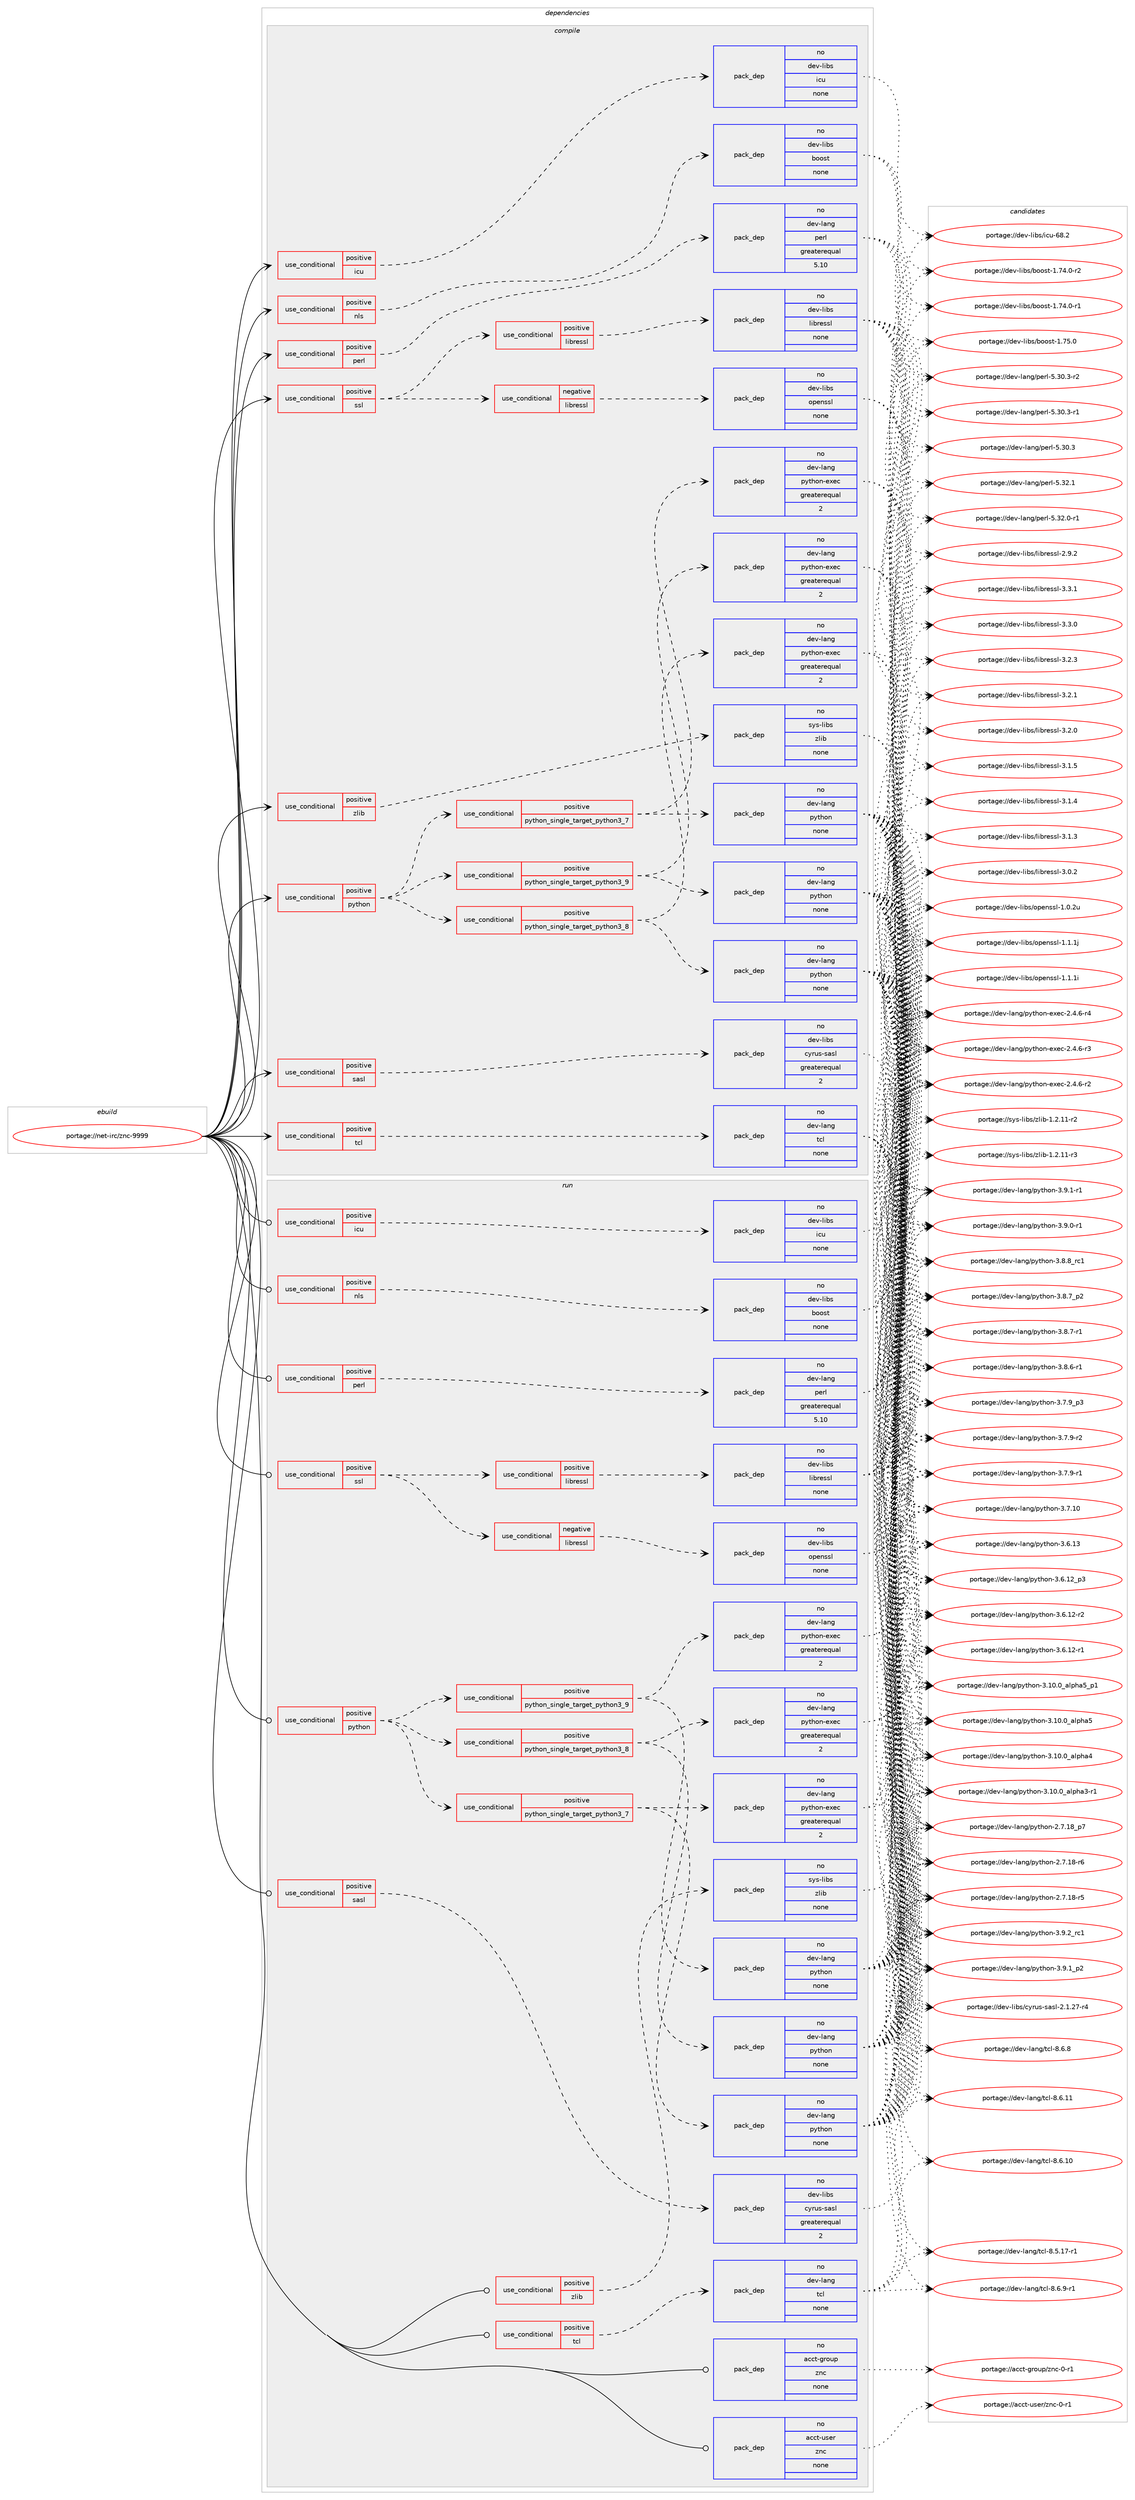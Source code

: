 digraph prolog {

# *************
# Graph options
# *************

newrank=true;
concentrate=true;
compound=true;
graph [rankdir=LR,fontname=Helvetica,fontsize=10,ranksep=1.5];#, ranksep=2.5, nodesep=0.2];
edge  [arrowhead=vee];
node  [fontname=Helvetica,fontsize=10];

# **********
# The ebuild
# **********

subgraph cluster_leftcol {
color=gray;
rank=same;
label=<<i>ebuild</i>>;
id [label="portage://net-irc/znc-9999", color=red, width=4, href="../net-irc/znc-9999.svg"];
}

# ****************
# The dependencies
# ****************

subgraph cluster_midcol {
color=gray;
label=<<i>dependencies</i>>;
subgraph cluster_compile {
fillcolor="#eeeeee";
style=filled;
label=<<i>compile</i>>;
subgraph cond4020 {
dependency14240 [label=<<TABLE BORDER="0" CELLBORDER="1" CELLSPACING="0" CELLPADDING="4"><TR><TD ROWSPAN="3" CELLPADDING="10">use_conditional</TD></TR><TR><TD>positive</TD></TR><TR><TD>icu</TD></TR></TABLE>>, shape=none, color=red];
subgraph pack10079 {
dependency14241 [label=<<TABLE BORDER="0" CELLBORDER="1" CELLSPACING="0" CELLPADDING="4" WIDTH="220"><TR><TD ROWSPAN="6" CELLPADDING="30">pack_dep</TD></TR><TR><TD WIDTH="110">no</TD></TR><TR><TD>dev-libs</TD></TR><TR><TD>icu</TD></TR><TR><TD>none</TD></TR><TR><TD></TD></TR></TABLE>>, shape=none, color=blue];
}
dependency14240:e -> dependency14241:w [weight=20,style="dashed",arrowhead="vee"];
}
id:e -> dependency14240:w [weight=20,style="solid",arrowhead="vee"];
subgraph cond4021 {
dependency14242 [label=<<TABLE BORDER="0" CELLBORDER="1" CELLSPACING="0" CELLPADDING="4"><TR><TD ROWSPAN="3" CELLPADDING="10">use_conditional</TD></TR><TR><TD>positive</TD></TR><TR><TD>nls</TD></TR></TABLE>>, shape=none, color=red];
subgraph pack10080 {
dependency14243 [label=<<TABLE BORDER="0" CELLBORDER="1" CELLSPACING="0" CELLPADDING="4" WIDTH="220"><TR><TD ROWSPAN="6" CELLPADDING="30">pack_dep</TD></TR><TR><TD WIDTH="110">no</TD></TR><TR><TD>dev-libs</TD></TR><TR><TD>boost</TD></TR><TR><TD>none</TD></TR><TR><TD></TD></TR></TABLE>>, shape=none, color=blue];
}
dependency14242:e -> dependency14243:w [weight=20,style="dashed",arrowhead="vee"];
}
id:e -> dependency14242:w [weight=20,style="solid",arrowhead="vee"];
subgraph cond4022 {
dependency14244 [label=<<TABLE BORDER="0" CELLBORDER="1" CELLSPACING="0" CELLPADDING="4"><TR><TD ROWSPAN="3" CELLPADDING="10">use_conditional</TD></TR><TR><TD>positive</TD></TR><TR><TD>perl</TD></TR></TABLE>>, shape=none, color=red];
subgraph pack10081 {
dependency14245 [label=<<TABLE BORDER="0" CELLBORDER="1" CELLSPACING="0" CELLPADDING="4" WIDTH="220"><TR><TD ROWSPAN="6" CELLPADDING="30">pack_dep</TD></TR><TR><TD WIDTH="110">no</TD></TR><TR><TD>dev-lang</TD></TR><TR><TD>perl</TD></TR><TR><TD>greaterequal</TD></TR><TR><TD>5.10</TD></TR></TABLE>>, shape=none, color=blue];
}
dependency14244:e -> dependency14245:w [weight=20,style="dashed",arrowhead="vee"];
}
id:e -> dependency14244:w [weight=20,style="solid",arrowhead="vee"];
subgraph cond4023 {
dependency14246 [label=<<TABLE BORDER="0" CELLBORDER="1" CELLSPACING="0" CELLPADDING="4"><TR><TD ROWSPAN="3" CELLPADDING="10">use_conditional</TD></TR><TR><TD>positive</TD></TR><TR><TD>python</TD></TR></TABLE>>, shape=none, color=red];
subgraph cond4024 {
dependency14247 [label=<<TABLE BORDER="0" CELLBORDER="1" CELLSPACING="0" CELLPADDING="4"><TR><TD ROWSPAN="3" CELLPADDING="10">use_conditional</TD></TR><TR><TD>positive</TD></TR><TR><TD>python_single_target_python3_7</TD></TR></TABLE>>, shape=none, color=red];
subgraph pack10082 {
dependency14248 [label=<<TABLE BORDER="0" CELLBORDER="1" CELLSPACING="0" CELLPADDING="4" WIDTH="220"><TR><TD ROWSPAN="6" CELLPADDING="30">pack_dep</TD></TR><TR><TD WIDTH="110">no</TD></TR><TR><TD>dev-lang</TD></TR><TR><TD>python</TD></TR><TR><TD>none</TD></TR><TR><TD></TD></TR></TABLE>>, shape=none, color=blue];
}
dependency14247:e -> dependency14248:w [weight=20,style="dashed",arrowhead="vee"];
subgraph pack10083 {
dependency14249 [label=<<TABLE BORDER="0" CELLBORDER="1" CELLSPACING="0" CELLPADDING="4" WIDTH="220"><TR><TD ROWSPAN="6" CELLPADDING="30">pack_dep</TD></TR><TR><TD WIDTH="110">no</TD></TR><TR><TD>dev-lang</TD></TR><TR><TD>python-exec</TD></TR><TR><TD>greaterequal</TD></TR><TR><TD>2</TD></TR></TABLE>>, shape=none, color=blue];
}
dependency14247:e -> dependency14249:w [weight=20,style="dashed",arrowhead="vee"];
}
dependency14246:e -> dependency14247:w [weight=20,style="dashed",arrowhead="vee"];
subgraph cond4025 {
dependency14250 [label=<<TABLE BORDER="0" CELLBORDER="1" CELLSPACING="0" CELLPADDING="4"><TR><TD ROWSPAN="3" CELLPADDING="10">use_conditional</TD></TR><TR><TD>positive</TD></TR><TR><TD>python_single_target_python3_8</TD></TR></TABLE>>, shape=none, color=red];
subgraph pack10084 {
dependency14251 [label=<<TABLE BORDER="0" CELLBORDER="1" CELLSPACING="0" CELLPADDING="4" WIDTH="220"><TR><TD ROWSPAN="6" CELLPADDING="30">pack_dep</TD></TR><TR><TD WIDTH="110">no</TD></TR><TR><TD>dev-lang</TD></TR><TR><TD>python</TD></TR><TR><TD>none</TD></TR><TR><TD></TD></TR></TABLE>>, shape=none, color=blue];
}
dependency14250:e -> dependency14251:w [weight=20,style="dashed",arrowhead="vee"];
subgraph pack10085 {
dependency14252 [label=<<TABLE BORDER="0" CELLBORDER="1" CELLSPACING="0" CELLPADDING="4" WIDTH="220"><TR><TD ROWSPAN="6" CELLPADDING="30">pack_dep</TD></TR><TR><TD WIDTH="110">no</TD></TR><TR><TD>dev-lang</TD></TR><TR><TD>python-exec</TD></TR><TR><TD>greaterequal</TD></TR><TR><TD>2</TD></TR></TABLE>>, shape=none, color=blue];
}
dependency14250:e -> dependency14252:w [weight=20,style="dashed",arrowhead="vee"];
}
dependency14246:e -> dependency14250:w [weight=20,style="dashed",arrowhead="vee"];
subgraph cond4026 {
dependency14253 [label=<<TABLE BORDER="0" CELLBORDER="1" CELLSPACING="0" CELLPADDING="4"><TR><TD ROWSPAN="3" CELLPADDING="10">use_conditional</TD></TR><TR><TD>positive</TD></TR><TR><TD>python_single_target_python3_9</TD></TR></TABLE>>, shape=none, color=red];
subgraph pack10086 {
dependency14254 [label=<<TABLE BORDER="0" CELLBORDER="1" CELLSPACING="0" CELLPADDING="4" WIDTH="220"><TR><TD ROWSPAN="6" CELLPADDING="30">pack_dep</TD></TR><TR><TD WIDTH="110">no</TD></TR><TR><TD>dev-lang</TD></TR><TR><TD>python</TD></TR><TR><TD>none</TD></TR><TR><TD></TD></TR></TABLE>>, shape=none, color=blue];
}
dependency14253:e -> dependency14254:w [weight=20,style="dashed",arrowhead="vee"];
subgraph pack10087 {
dependency14255 [label=<<TABLE BORDER="0" CELLBORDER="1" CELLSPACING="0" CELLPADDING="4" WIDTH="220"><TR><TD ROWSPAN="6" CELLPADDING="30">pack_dep</TD></TR><TR><TD WIDTH="110">no</TD></TR><TR><TD>dev-lang</TD></TR><TR><TD>python-exec</TD></TR><TR><TD>greaterequal</TD></TR><TR><TD>2</TD></TR></TABLE>>, shape=none, color=blue];
}
dependency14253:e -> dependency14255:w [weight=20,style="dashed",arrowhead="vee"];
}
dependency14246:e -> dependency14253:w [weight=20,style="dashed",arrowhead="vee"];
}
id:e -> dependency14246:w [weight=20,style="solid",arrowhead="vee"];
subgraph cond4027 {
dependency14256 [label=<<TABLE BORDER="0" CELLBORDER="1" CELLSPACING="0" CELLPADDING="4"><TR><TD ROWSPAN="3" CELLPADDING="10">use_conditional</TD></TR><TR><TD>positive</TD></TR><TR><TD>sasl</TD></TR></TABLE>>, shape=none, color=red];
subgraph pack10088 {
dependency14257 [label=<<TABLE BORDER="0" CELLBORDER="1" CELLSPACING="0" CELLPADDING="4" WIDTH="220"><TR><TD ROWSPAN="6" CELLPADDING="30">pack_dep</TD></TR><TR><TD WIDTH="110">no</TD></TR><TR><TD>dev-libs</TD></TR><TR><TD>cyrus-sasl</TD></TR><TR><TD>greaterequal</TD></TR><TR><TD>2</TD></TR></TABLE>>, shape=none, color=blue];
}
dependency14256:e -> dependency14257:w [weight=20,style="dashed",arrowhead="vee"];
}
id:e -> dependency14256:w [weight=20,style="solid",arrowhead="vee"];
subgraph cond4028 {
dependency14258 [label=<<TABLE BORDER="0" CELLBORDER="1" CELLSPACING="0" CELLPADDING="4"><TR><TD ROWSPAN="3" CELLPADDING="10">use_conditional</TD></TR><TR><TD>positive</TD></TR><TR><TD>ssl</TD></TR></TABLE>>, shape=none, color=red];
subgraph cond4029 {
dependency14259 [label=<<TABLE BORDER="0" CELLBORDER="1" CELLSPACING="0" CELLPADDING="4"><TR><TD ROWSPAN="3" CELLPADDING="10">use_conditional</TD></TR><TR><TD>negative</TD></TR><TR><TD>libressl</TD></TR></TABLE>>, shape=none, color=red];
subgraph pack10089 {
dependency14260 [label=<<TABLE BORDER="0" CELLBORDER="1" CELLSPACING="0" CELLPADDING="4" WIDTH="220"><TR><TD ROWSPAN="6" CELLPADDING="30">pack_dep</TD></TR><TR><TD WIDTH="110">no</TD></TR><TR><TD>dev-libs</TD></TR><TR><TD>openssl</TD></TR><TR><TD>none</TD></TR><TR><TD></TD></TR></TABLE>>, shape=none, color=blue];
}
dependency14259:e -> dependency14260:w [weight=20,style="dashed",arrowhead="vee"];
}
dependency14258:e -> dependency14259:w [weight=20,style="dashed",arrowhead="vee"];
subgraph cond4030 {
dependency14261 [label=<<TABLE BORDER="0" CELLBORDER="1" CELLSPACING="0" CELLPADDING="4"><TR><TD ROWSPAN="3" CELLPADDING="10">use_conditional</TD></TR><TR><TD>positive</TD></TR><TR><TD>libressl</TD></TR></TABLE>>, shape=none, color=red];
subgraph pack10090 {
dependency14262 [label=<<TABLE BORDER="0" CELLBORDER="1" CELLSPACING="0" CELLPADDING="4" WIDTH="220"><TR><TD ROWSPAN="6" CELLPADDING="30">pack_dep</TD></TR><TR><TD WIDTH="110">no</TD></TR><TR><TD>dev-libs</TD></TR><TR><TD>libressl</TD></TR><TR><TD>none</TD></TR><TR><TD></TD></TR></TABLE>>, shape=none, color=blue];
}
dependency14261:e -> dependency14262:w [weight=20,style="dashed",arrowhead="vee"];
}
dependency14258:e -> dependency14261:w [weight=20,style="dashed",arrowhead="vee"];
}
id:e -> dependency14258:w [weight=20,style="solid",arrowhead="vee"];
subgraph cond4031 {
dependency14263 [label=<<TABLE BORDER="0" CELLBORDER="1" CELLSPACING="0" CELLPADDING="4"><TR><TD ROWSPAN="3" CELLPADDING="10">use_conditional</TD></TR><TR><TD>positive</TD></TR><TR><TD>tcl</TD></TR></TABLE>>, shape=none, color=red];
subgraph pack10091 {
dependency14264 [label=<<TABLE BORDER="0" CELLBORDER="1" CELLSPACING="0" CELLPADDING="4" WIDTH="220"><TR><TD ROWSPAN="6" CELLPADDING="30">pack_dep</TD></TR><TR><TD WIDTH="110">no</TD></TR><TR><TD>dev-lang</TD></TR><TR><TD>tcl</TD></TR><TR><TD>none</TD></TR><TR><TD></TD></TR></TABLE>>, shape=none, color=blue];
}
dependency14263:e -> dependency14264:w [weight=20,style="dashed",arrowhead="vee"];
}
id:e -> dependency14263:w [weight=20,style="solid",arrowhead="vee"];
subgraph cond4032 {
dependency14265 [label=<<TABLE BORDER="0" CELLBORDER="1" CELLSPACING="0" CELLPADDING="4"><TR><TD ROWSPAN="3" CELLPADDING="10">use_conditional</TD></TR><TR><TD>positive</TD></TR><TR><TD>zlib</TD></TR></TABLE>>, shape=none, color=red];
subgraph pack10092 {
dependency14266 [label=<<TABLE BORDER="0" CELLBORDER="1" CELLSPACING="0" CELLPADDING="4" WIDTH="220"><TR><TD ROWSPAN="6" CELLPADDING="30">pack_dep</TD></TR><TR><TD WIDTH="110">no</TD></TR><TR><TD>sys-libs</TD></TR><TR><TD>zlib</TD></TR><TR><TD>none</TD></TR><TR><TD></TD></TR></TABLE>>, shape=none, color=blue];
}
dependency14265:e -> dependency14266:w [weight=20,style="dashed",arrowhead="vee"];
}
id:e -> dependency14265:w [weight=20,style="solid",arrowhead="vee"];
}
subgraph cluster_compileandrun {
fillcolor="#eeeeee";
style=filled;
label=<<i>compile and run</i>>;
}
subgraph cluster_run {
fillcolor="#eeeeee";
style=filled;
label=<<i>run</i>>;
subgraph cond4033 {
dependency14267 [label=<<TABLE BORDER="0" CELLBORDER="1" CELLSPACING="0" CELLPADDING="4"><TR><TD ROWSPAN="3" CELLPADDING="10">use_conditional</TD></TR><TR><TD>positive</TD></TR><TR><TD>icu</TD></TR></TABLE>>, shape=none, color=red];
subgraph pack10093 {
dependency14268 [label=<<TABLE BORDER="0" CELLBORDER="1" CELLSPACING="0" CELLPADDING="4" WIDTH="220"><TR><TD ROWSPAN="6" CELLPADDING="30">pack_dep</TD></TR><TR><TD WIDTH="110">no</TD></TR><TR><TD>dev-libs</TD></TR><TR><TD>icu</TD></TR><TR><TD>none</TD></TR><TR><TD></TD></TR></TABLE>>, shape=none, color=blue];
}
dependency14267:e -> dependency14268:w [weight=20,style="dashed",arrowhead="vee"];
}
id:e -> dependency14267:w [weight=20,style="solid",arrowhead="odot"];
subgraph cond4034 {
dependency14269 [label=<<TABLE BORDER="0" CELLBORDER="1" CELLSPACING="0" CELLPADDING="4"><TR><TD ROWSPAN="3" CELLPADDING="10">use_conditional</TD></TR><TR><TD>positive</TD></TR><TR><TD>nls</TD></TR></TABLE>>, shape=none, color=red];
subgraph pack10094 {
dependency14270 [label=<<TABLE BORDER="0" CELLBORDER="1" CELLSPACING="0" CELLPADDING="4" WIDTH="220"><TR><TD ROWSPAN="6" CELLPADDING="30">pack_dep</TD></TR><TR><TD WIDTH="110">no</TD></TR><TR><TD>dev-libs</TD></TR><TR><TD>boost</TD></TR><TR><TD>none</TD></TR><TR><TD></TD></TR></TABLE>>, shape=none, color=blue];
}
dependency14269:e -> dependency14270:w [weight=20,style="dashed",arrowhead="vee"];
}
id:e -> dependency14269:w [weight=20,style="solid",arrowhead="odot"];
subgraph cond4035 {
dependency14271 [label=<<TABLE BORDER="0" CELLBORDER="1" CELLSPACING="0" CELLPADDING="4"><TR><TD ROWSPAN="3" CELLPADDING="10">use_conditional</TD></TR><TR><TD>positive</TD></TR><TR><TD>perl</TD></TR></TABLE>>, shape=none, color=red];
subgraph pack10095 {
dependency14272 [label=<<TABLE BORDER="0" CELLBORDER="1" CELLSPACING="0" CELLPADDING="4" WIDTH="220"><TR><TD ROWSPAN="6" CELLPADDING="30">pack_dep</TD></TR><TR><TD WIDTH="110">no</TD></TR><TR><TD>dev-lang</TD></TR><TR><TD>perl</TD></TR><TR><TD>greaterequal</TD></TR><TR><TD>5.10</TD></TR></TABLE>>, shape=none, color=blue];
}
dependency14271:e -> dependency14272:w [weight=20,style="dashed",arrowhead="vee"];
}
id:e -> dependency14271:w [weight=20,style="solid",arrowhead="odot"];
subgraph cond4036 {
dependency14273 [label=<<TABLE BORDER="0" CELLBORDER="1" CELLSPACING="0" CELLPADDING="4"><TR><TD ROWSPAN="3" CELLPADDING="10">use_conditional</TD></TR><TR><TD>positive</TD></TR><TR><TD>python</TD></TR></TABLE>>, shape=none, color=red];
subgraph cond4037 {
dependency14274 [label=<<TABLE BORDER="0" CELLBORDER="1" CELLSPACING="0" CELLPADDING="4"><TR><TD ROWSPAN="3" CELLPADDING="10">use_conditional</TD></TR><TR><TD>positive</TD></TR><TR><TD>python_single_target_python3_7</TD></TR></TABLE>>, shape=none, color=red];
subgraph pack10096 {
dependency14275 [label=<<TABLE BORDER="0" CELLBORDER="1" CELLSPACING="0" CELLPADDING="4" WIDTH="220"><TR><TD ROWSPAN="6" CELLPADDING="30">pack_dep</TD></TR><TR><TD WIDTH="110">no</TD></TR><TR><TD>dev-lang</TD></TR><TR><TD>python</TD></TR><TR><TD>none</TD></TR><TR><TD></TD></TR></TABLE>>, shape=none, color=blue];
}
dependency14274:e -> dependency14275:w [weight=20,style="dashed",arrowhead="vee"];
subgraph pack10097 {
dependency14276 [label=<<TABLE BORDER="0" CELLBORDER="1" CELLSPACING="0" CELLPADDING="4" WIDTH="220"><TR><TD ROWSPAN="6" CELLPADDING="30">pack_dep</TD></TR><TR><TD WIDTH="110">no</TD></TR><TR><TD>dev-lang</TD></TR><TR><TD>python-exec</TD></TR><TR><TD>greaterequal</TD></TR><TR><TD>2</TD></TR></TABLE>>, shape=none, color=blue];
}
dependency14274:e -> dependency14276:w [weight=20,style="dashed",arrowhead="vee"];
}
dependency14273:e -> dependency14274:w [weight=20,style="dashed",arrowhead="vee"];
subgraph cond4038 {
dependency14277 [label=<<TABLE BORDER="0" CELLBORDER="1" CELLSPACING="0" CELLPADDING="4"><TR><TD ROWSPAN="3" CELLPADDING="10">use_conditional</TD></TR><TR><TD>positive</TD></TR><TR><TD>python_single_target_python3_8</TD></TR></TABLE>>, shape=none, color=red];
subgraph pack10098 {
dependency14278 [label=<<TABLE BORDER="0" CELLBORDER="1" CELLSPACING="0" CELLPADDING="4" WIDTH="220"><TR><TD ROWSPAN="6" CELLPADDING="30">pack_dep</TD></TR><TR><TD WIDTH="110">no</TD></TR><TR><TD>dev-lang</TD></TR><TR><TD>python</TD></TR><TR><TD>none</TD></TR><TR><TD></TD></TR></TABLE>>, shape=none, color=blue];
}
dependency14277:e -> dependency14278:w [weight=20,style="dashed",arrowhead="vee"];
subgraph pack10099 {
dependency14279 [label=<<TABLE BORDER="0" CELLBORDER="1" CELLSPACING="0" CELLPADDING="4" WIDTH="220"><TR><TD ROWSPAN="6" CELLPADDING="30">pack_dep</TD></TR><TR><TD WIDTH="110">no</TD></TR><TR><TD>dev-lang</TD></TR><TR><TD>python-exec</TD></TR><TR><TD>greaterequal</TD></TR><TR><TD>2</TD></TR></TABLE>>, shape=none, color=blue];
}
dependency14277:e -> dependency14279:w [weight=20,style="dashed",arrowhead="vee"];
}
dependency14273:e -> dependency14277:w [weight=20,style="dashed",arrowhead="vee"];
subgraph cond4039 {
dependency14280 [label=<<TABLE BORDER="0" CELLBORDER="1" CELLSPACING="0" CELLPADDING="4"><TR><TD ROWSPAN="3" CELLPADDING="10">use_conditional</TD></TR><TR><TD>positive</TD></TR><TR><TD>python_single_target_python3_9</TD></TR></TABLE>>, shape=none, color=red];
subgraph pack10100 {
dependency14281 [label=<<TABLE BORDER="0" CELLBORDER="1" CELLSPACING="0" CELLPADDING="4" WIDTH="220"><TR><TD ROWSPAN="6" CELLPADDING="30">pack_dep</TD></TR><TR><TD WIDTH="110">no</TD></TR><TR><TD>dev-lang</TD></TR><TR><TD>python</TD></TR><TR><TD>none</TD></TR><TR><TD></TD></TR></TABLE>>, shape=none, color=blue];
}
dependency14280:e -> dependency14281:w [weight=20,style="dashed",arrowhead="vee"];
subgraph pack10101 {
dependency14282 [label=<<TABLE BORDER="0" CELLBORDER="1" CELLSPACING="0" CELLPADDING="4" WIDTH="220"><TR><TD ROWSPAN="6" CELLPADDING="30">pack_dep</TD></TR><TR><TD WIDTH="110">no</TD></TR><TR><TD>dev-lang</TD></TR><TR><TD>python-exec</TD></TR><TR><TD>greaterequal</TD></TR><TR><TD>2</TD></TR></TABLE>>, shape=none, color=blue];
}
dependency14280:e -> dependency14282:w [weight=20,style="dashed",arrowhead="vee"];
}
dependency14273:e -> dependency14280:w [weight=20,style="dashed",arrowhead="vee"];
}
id:e -> dependency14273:w [weight=20,style="solid",arrowhead="odot"];
subgraph cond4040 {
dependency14283 [label=<<TABLE BORDER="0" CELLBORDER="1" CELLSPACING="0" CELLPADDING="4"><TR><TD ROWSPAN="3" CELLPADDING="10">use_conditional</TD></TR><TR><TD>positive</TD></TR><TR><TD>sasl</TD></TR></TABLE>>, shape=none, color=red];
subgraph pack10102 {
dependency14284 [label=<<TABLE BORDER="0" CELLBORDER="1" CELLSPACING="0" CELLPADDING="4" WIDTH="220"><TR><TD ROWSPAN="6" CELLPADDING="30">pack_dep</TD></TR><TR><TD WIDTH="110">no</TD></TR><TR><TD>dev-libs</TD></TR><TR><TD>cyrus-sasl</TD></TR><TR><TD>greaterequal</TD></TR><TR><TD>2</TD></TR></TABLE>>, shape=none, color=blue];
}
dependency14283:e -> dependency14284:w [weight=20,style="dashed",arrowhead="vee"];
}
id:e -> dependency14283:w [weight=20,style="solid",arrowhead="odot"];
subgraph cond4041 {
dependency14285 [label=<<TABLE BORDER="0" CELLBORDER="1" CELLSPACING="0" CELLPADDING="4"><TR><TD ROWSPAN="3" CELLPADDING="10">use_conditional</TD></TR><TR><TD>positive</TD></TR><TR><TD>ssl</TD></TR></TABLE>>, shape=none, color=red];
subgraph cond4042 {
dependency14286 [label=<<TABLE BORDER="0" CELLBORDER="1" CELLSPACING="0" CELLPADDING="4"><TR><TD ROWSPAN="3" CELLPADDING="10">use_conditional</TD></TR><TR><TD>negative</TD></TR><TR><TD>libressl</TD></TR></TABLE>>, shape=none, color=red];
subgraph pack10103 {
dependency14287 [label=<<TABLE BORDER="0" CELLBORDER="1" CELLSPACING="0" CELLPADDING="4" WIDTH="220"><TR><TD ROWSPAN="6" CELLPADDING="30">pack_dep</TD></TR><TR><TD WIDTH="110">no</TD></TR><TR><TD>dev-libs</TD></TR><TR><TD>openssl</TD></TR><TR><TD>none</TD></TR><TR><TD></TD></TR></TABLE>>, shape=none, color=blue];
}
dependency14286:e -> dependency14287:w [weight=20,style="dashed",arrowhead="vee"];
}
dependency14285:e -> dependency14286:w [weight=20,style="dashed",arrowhead="vee"];
subgraph cond4043 {
dependency14288 [label=<<TABLE BORDER="0" CELLBORDER="1" CELLSPACING="0" CELLPADDING="4"><TR><TD ROWSPAN="3" CELLPADDING="10">use_conditional</TD></TR><TR><TD>positive</TD></TR><TR><TD>libressl</TD></TR></TABLE>>, shape=none, color=red];
subgraph pack10104 {
dependency14289 [label=<<TABLE BORDER="0" CELLBORDER="1" CELLSPACING="0" CELLPADDING="4" WIDTH="220"><TR><TD ROWSPAN="6" CELLPADDING="30">pack_dep</TD></TR><TR><TD WIDTH="110">no</TD></TR><TR><TD>dev-libs</TD></TR><TR><TD>libressl</TD></TR><TR><TD>none</TD></TR><TR><TD></TD></TR></TABLE>>, shape=none, color=blue];
}
dependency14288:e -> dependency14289:w [weight=20,style="dashed",arrowhead="vee"];
}
dependency14285:e -> dependency14288:w [weight=20,style="dashed",arrowhead="vee"];
}
id:e -> dependency14285:w [weight=20,style="solid",arrowhead="odot"];
subgraph cond4044 {
dependency14290 [label=<<TABLE BORDER="0" CELLBORDER="1" CELLSPACING="0" CELLPADDING="4"><TR><TD ROWSPAN="3" CELLPADDING="10">use_conditional</TD></TR><TR><TD>positive</TD></TR><TR><TD>tcl</TD></TR></TABLE>>, shape=none, color=red];
subgraph pack10105 {
dependency14291 [label=<<TABLE BORDER="0" CELLBORDER="1" CELLSPACING="0" CELLPADDING="4" WIDTH="220"><TR><TD ROWSPAN="6" CELLPADDING="30">pack_dep</TD></TR><TR><TD WIDTH="110">no</TD></TR><TR><TD>dev-lang</TD></TR><TR><TD>tcl</TD></TR><TR><TD>none</TD></TR><TR><TD></TD></TR></TABLE>>, shape=none, color=blue];
}
dependency14290:e -> dependency14291:w [weight=20,style="dashed",arrowhead="vee"];
}
id:e -> dependency14290:w [weight=20,style="solid",arrowhead="odot"];
subgraph cond4045 {
dependency14292 [label=<<TABLE BORDER="0" CELLBORDER="1" CELLSPACING="0" CELLPADDING="4"><TR><TD ROWSPAN="3" CELLPADDING="10">use_conditional</TD></TR><TR><TD>positive</TD></TR><TR><TD>zlib</TD></TR></TABLE>>, shape=none, color=red];
subgraph pack10106 {
dependency14293 [label=<<TABLE BORDER="0" CELLBORDER="1" CELLSPACING="0" CELLPADDING="4" WIDTH="220"><TR><TD ROWSPAN="6" CELLPADDING="30">pack_dep</TD></TR><TR><TD WIDTH="110">no</TD></TR><TR><TD>sys-libs</TD></TR><TR><TD>zlib</TD></TR><TR><TD>none</TD></TR><TR><TD></TD></TR></TABLE>>, shape=none, color=blue];
}
dependency14292:e -> dependency14293:w [weight=20,style="dashed",arrowhead="vee"];
}
id:e -> dependency14292:w [weight=20,style="solid",arrowhead="odot"];
subgraph pack10107 {
dependency14294 [label=<<TABLE BORDER="0" CELLBORDER="1" CELLSPACING="0" CELLPADDING="4" WIDTH="220"><TR><TD ROWSPAN="6" CELLPADDING="30">pack_dep</TD></TR><TR><TD WIDTH="110">no</TD></TR><TR><TD>acct-group</TD></TR><TR><TD>znc</TD></TR><TR><TD>none</TD></TR><TR><TD></TD></TR></TABLE>>, shape=none, color=blue];
}
id:e -> dependency14294:w [weight=20,style="solid",arrowhead="odot"];
subgraph pack10108 {
dependency14295 [label=<<TABLE BORDER="0" CELLBORDER="1" CELLSPACING="0" CELLPADDING="4" WIDTH="220"><TR><TD ROWSPAN="6" CELLPADDING="30">pack_dep</TD></TR><TR><TD WIDTH="110">no</TD></TR><TR><TD>acct-user</TD></TR><TR><TD>znc</TD></TR><TR><TD>none</TD></TR><TR><TD></TD></TR></TABLE>>, shape=none, color=blue];
}
id:e -> dependency14295:w [weight=20,style="solid",arrowhead="odot"];
}
}

# **************
# The candidates
# **************

subgraph cluster_choices {
rank=same;
color=gray;
label=<<i>candidates</i>>;

subgraph choice10079 {
color=black;
nodesep=1;
choice100101118451081059811547105991174554564650 [label="portage://dev-libs/icu-68.2", color=red, width=4,href="../dev-libs/icu-68.2.svg"];
dependency14241:e -> choice100101118451081059811547105991174554564650:w [style=dotted,weight="100"];
}
subgraph choice10080 {
color=black;
nodesep=1;
choice1001011184510810598115479811111111511645494655534648 [label="portage://dev-libs/boost-1.75.0", color=red, width=4,href="../dev-libs/boost-1.75.0.svg"];
choice10010111845108105981154798111111115116454946555246484511450 [label="portage://dev-libs/boost-1.74.0-r2", color=red, width=4,href="../dev-libs/boost-1.74.0-r2.svg"];
choice10010111845108105981154798111111115116454946555246484511449 [label="portage://dev-libs/boost-1.74.0-r1", color=red, width=4,href="../dev-libs/boost-1.74.0-r1.svg"];
dependency14243:e -> choice1001011184510810598115479811111111511645494655534648:w [style=dotted,weight="100"];
dependency14243:e -> choice10010111845108105981154798111111115116454946555246484511450:w [style=dotted,weight="100"];
dependency14243:e -> choice10010111845108105981154798111111115116454946555246484511449:w [style=dotted,weight="100"];
}
subgraph choice10081 {
color=black;
nodesep=1;
choice10010111845108971101034711210111410845534651504649 [label="portage://dev-lang/perl-5.32.1", color=red, width=4,href="../dev-lang/perl-5.32.1.svg"];
choice100101118451089711010347112101114108455346515046484511449 [label="portage://dev-lang/perl-5.32.0-r1", color=red, width=4,href="../dev-lang/perl-5.32.0-r1.svg"];
choice100101118451089711010347112101114108455346514846514511450 [label="portage://dev-lang/perl-5.30.3-r2", color=red, width=4,href="../dev-lang/perl-5.30.3-r2.svg"];
choice100101118451089711010347112101114108455346514846514511449 [label="portage://dev-lang/perl-5.30.3-r1", color=red, width=4,href="../dev-lang/perl-5.30.3-r1.svg"];
choice10010111845108971101034711210111410845534651484651 [label="portage://dev-lang/perl-5.30.3", color=red, width=4,href="../dev-lang/perl-5.30.3.svg"];
dependency14245:e -> choice10010111845108971101034711210111410845534651504649:w [style=dotted,weight="100"];
dependency14245:e -> choice100101118451089711010347112101114108455346515046484511449:w [style=dotted,weight="100"];
dependency14245:e -> choice100101118451089711010347112101114108455346514846514511450:w [style=dotted,weight="100"];
dependency14245:e -> choice100101118451089711010347112101114108455346514846514511449:w [style=dotted,weight="100"];
dependency14245:e -> choice10010111845108971101034711210111410845534651484651:w [style=dotted,weight="100"];
}
subgraph choice10082 {
color=black;
nodesep=1;
choice100101118451089711010347112121116104111110455146574650951149949 [label="portage://dev-lang/python-3.9.2_rc1", color=red, width=4,href="../dev-lang/python-3.9.2_rc1.svg"];
choice1001011184510897110103471121211161041111104551465746499511250 [label="portage://dev-lang/python-3.9.1_p2", color=red, width=4,href="../dev-lang/python-3.9.1_p2.svg"];
choice1001011184510897110103471121211161041111104551465746494511449 [label="portage://dev-lang/python-3.9.1-r1", color=red, width=4,href="../dev-lang/python-3.9.1-r1.svg"];
choice1001011184510897110103471121211161041111104551465746484511449 [label="portage://dev-lang/python-3.9.0-r1", color=red, width=4,href="../dev-lang/python-3.9.0-r1.svg"];
choice100101118451089711010347112121116104111110455146564656951149949 [label="portage://dev-lang/python-3.8.8_rc1", color=red, width=4,href="../dev-lang/python-3.8.8_rc1.svg"];
choice1001011184510897110103471121211161041111104551465646559511250 [label="portage://dev-lang/python-3.8.7_p2", color=red, width=4,href="../dev-lang/python-3.8.7_p2.svg"];
choice1001011184510897110103471121211161041111104551465646554511449 [label="portage://dev-lang/python-3.8.7-r1", color=red, width=4,href="../dev-lang/python-3.8.7-r1.svg"];
choice1001011184510897110103471121211161041111104551465646544511449 [label="portage://dev-lang/python-3.8.6-r1", color=red, width=4,href="../dev-lang/python-3.8.6-r1.svg"];
choice1001011184510897110103471121211161041111104551465546579511251 [label="portage://dev-lang/python-3.7.9_p3", color=red, width=4,href="../dev-lang/python-3.7.9_p3.svg"];
choice1001011184510897110103471121211161041111104551465546574511450 [label="portage://dev-lang/python-3.7.9-r2", color=red, width=4,href="../dev-lang/python-3.7.9-r2.svg"];
choice1001011184510897110103471121211161041111104551465546574511449 [label="portage://dev-lang/python-3.7.9-r1", color=red, width=4,href="../dev-lang/python-3.7.9-r1.svg"];
choice10010111845108971101034711212111610411111045514655464948 [label="portage://dev-lang/python-3.7.10", color=red, width=4,href="../dev-lang/python-3.7.10.svg"];
choice10010111845108971101034711212111610411111045514654464951 [label="portage://dev-lang/python-3.6.13", color=red, width=4,href="../dev-lang/python-3.6.13.svg"];
choice100101118451089711010347112121116104111110455146544649509511251 [label="portage://dev-lang/python-3.6.12_p3", color=red, width=4,href="../dev-lang/python-3.6.12_p3.svg"];
choice100101118451089711010347112121116104111110455146544649504511450 [label="portage://dev-lang/python-3.6.12-r2", color=red, width=4,href="../dev-lang/python-3.6.12-r2.svg"];
choice100101118451089711010347112121116104111110455146544649504511449 [label="portage://dev-lang/python-3.6.12-r1", color=red, width=4,href="../dev-lang/python-3.6.12-r1.svg"];
choice10010111845108971101034711212111610411111045514649484648959710811210497539511249 [label="portage://dev-lang/python-3.10.0_alpha5_p1", color=red, width=4,href="../dev-lang/python-3.10.0_alpha5_p1.svg"];
choice1001011184510897110103471121211161041111104551464948464895971081121049753 [label="portage://dev-lang/python-3.10.0_alpha5", color=red, width=4,href="../dev-lang/python-3.10.0_alpha5.svg"];
choice1001011184510897110103471121211161041111104551464948464895971081121049752 [label="portage://dev-lang/python-3.10.0_alpha4", color=red, width=4,href="../dev-lang/python-3.10.0_alpha4.svg"];
choice10010111845108971101034711212111610411111045514649484648959710811210497514511449 [label="portage://dev-lang/python-3.10.0_alpha3-r1", color=red, width=4,href="../dev-lang/python-3.10.0_alpha3-r1.svg"];
choice100101118451089711010347112121116104111110455046554649569511255 [label="portage://dev-lang/python-2.7.18_p7", color=red, width=4,href="../dev-lang/python-2.7.18_p7.svg"];
choice100101118451089711010347112121116104111110455046554649564511454 [label="portage://dev-lang/python-2.7.18-r6", color=red, width=4,href="../dev-lang/python-2.7.18-r6.svg"];
choice100101118451089711010347112121116104111110455046554649564511453 [label="portage://dev-lang/python-2.7.18-r5", color=red, width=4,href="../dev-lang/python-2.7.18-r5.svg"];
dependency14248:e -> choice100101118451089711010347112121116104111110455146574650951149949:w [style=dotted,weight="100"];
dependency14248:e -> choice1001011184510897110103471121211161041111104551465746499511250:w [style=dotted,weight="100"];
dependency14248:e -> choice1001011184510897110103471121211161041111104551465746494511449:w [style=dotted,weight="100"];
dependency14248:e -> choice1001011184510897110103471121211161041111104551465746484511449:w [style=dotted,weight="100"];
dependency14248:e -> choice100101118451089711010347112121116104111110455146564656951149949:w [style=dotted,weight="100"];
dependency14248:e -> choice1001011184510897110103471121211161041111104551465646559511250:w [style=dotted,weight="100"];
dependency14248:e -> choice1001011184510897110103471121211161041111104551465646554511449:w [style=dotted,weight="100"];
dependency14248:e -> choice1001011184510897110103471121211161041111104551465646544511449:w [style=dotted,weight="100"];
dependency14248:e -> choice1001011184510897110103471121211161041111104551465546579511251:w [style=dotted,weight="100"];
dependency14248:e -> choice1001011184510897110103471121211161041111104551465546574511450:w [style=dotted,weight="100"];
dependency14248:e -> choice1001011184510897110103471121211161041111104551465546574511449:w [style=dotted,weight="100"];
dependency14248:e -> choice10010111845108971101034711212111610411111045514655464948:w [style=dotted,weight="100"];
dependency14248:e -> choice10010111845108971101034711212111610411111045514654464951:w [style=dotted,weight="100"];
dependency14248:e -> choice100101118451089711010347112121116104111110455146544649509511251:w [style=dotted,weight="100"];
dependency14248:e -> choice100101118451089711010347112121116104111110455146544649504511450:w [style=dotted,weight="100"];
dependency14248:e -> choice100101118451089711010347112121116104111110455146544649504511449:w [style=dotted,weight="100"];
dependency14248:e -> choice10010111845108971101034711212111610411111045514649484648959710811210497539511249:w [style=dotted,weight="100"];
dependency14248:e -> choice1001011184510897110103471121211161041111104551464948464895971081121049753:w [style=dotted,weight="100"];
dependency14248:e -> choice1001011184510897110103471121211161041111104551464948464895971081121049752:w [style=dotted,weight="100"];
dependency14248:e -> choice10010111845108971101034711212111610411111045514649484648959710811210497514511449:w [style=dotted,weight="100"];
dependency14248:e -> choice100101118451089711010347112121116104111110455046554649569511255:w [style=dotted,weight="100"];
dependency14248:e -> choice100101118451089711010347112121116104111110455046554649564511454:w [style=dotted,weight="100"];
dependency14248:e -> choice100101118451089711010347112121116104111110455046554649564511453:w [style=dotted,weight="100"];
}
subgraph choice10083 {
color=black;
nodesep=1;
choice10010111845108971101034711212111610411111045101120101994550465246544511452 [label="portage://dev-lang/python-exec-2.4.6-r4", color=red, width=4,href="../dev-lang/python-exec-2.4.6-r4.svg"];
choice10010111845108971101034711212111610411111045101120101994550465246544511451 [label="portage://dev-lang/python-exec-2.4.6-r3", color=red, width=4,href="../dev-lang/python-exec-2.4.6-r3.svg"];
choice10010111845108971101034711212111610411111045101120101994550465246544511450 [label="portage://dev-lang/python-exec-2.4.6-r2", color=red, width=4,href="../dev-lang/python-exec-2.4.6-r2.svg"];
dependency14249:e -> choice10010111845108971101034711212111610411111045101120101994550465246544511452:w [style=dotted,weight="100"];
dependency14249:e -> choice10010111845108971101034711212111610411111045101120101994550465246544511451:w [style=dotted,weight="100"];
dependency14249:e -> choice10010111845108971101034711212111610411111045101120101994550465246544511450:w [style=dotted,weight="100"];
}
subgraph choice10084 {
color=black;
nodesep=1;
choice100101118451089711010347112121116104111110455146574650951149949 [label="portage://dev-lang/python-3.9.2_rc1", color=red, width=4,href="../dev-lang/python-3.9.2_rc1.svg"];
choice1001011184510897110103471121211161041111104551465746499511250 [label="portage://dev-lang/python-3.9.1_p2", color=red, width=4,href="../dev-lang/python-3.9.1_p2.svg"];
choice1001011184510897110103471121211161041111104551465746494511449 [label="portage://dev-lang/python-3.9.1-r1", color=red, width=4,href="../dev-lang/python-3.9.1-r1.svg"];
choice1001011184510897110103471121211161041111104551465746484511449 [label="portage://dev-lang/python-3.9.0-r1", color=red, width=4,href="../dev-lang/python-3.9.0-r1.svg"];
choice100101118451089711010347112121116104111110455146564656951149949 [label="portage://dev-lang/python-3.8.8_rc1", color=red, width=4,href="../dev-lang/python-3.8.8_rc1.svg"];
choice1001011184510897110103471121211161041111104551465646559511250 [label="portage://dev-lang/python-3.8.7_p2", color=red, width=4,href="../dev-lang/python-3.8.7_p2.svg"];
choice1001011184510897110103471121211161041111104551465646554511449 [label="portage://dev-lang/python-3.8.7-r1", color=red, width=4,href="../dev-lang/python-3.8.7-r1.svg"];
choice1001011184510897110103471121211161041111104551465646544511449 [label="portage://dev-lang/python-3.8.6-r1", color=red, width=4,href="../dev-lang/python-3.8.6-r1.svg"];
choice1001011184510897110103471121211161041111104551465546579511251 [label="portage://dev-lang/python-3.7.9_p3", color=red, width=4,href="../dev-lang/python-3.7.9_p3.svg"];
choice1001011184510897110103471121211161041111104551465546574511450 [label="portage://dev-lang/python-3.7.9-r2", color=red, width=4,href="../dev-lang/python-3.7.9-r2.svg"];
choice1001011184510897110103471121211161041111104551465546574511449 [label="portage://dev-lang/python-3.7.9-r1", color=red, width=4,href="../dev-lang/python-3.7.9-r1.svg"];
choice10010111845108971101034711212111610411111045514655464948 [label="portage://dev-lang/python-3.7.10", color=red, width=4,href="../dev-lang/python-3.7.10.svg"];
choice10010111845108971101034711212111610411111045514654464951 [label="portage://dev-lang/python-3.6.13", color=red, width=4,href="../dev-lang/python-3.6.13.svg"];
choice100101118451089711010347112121116104111110455146544649509511251 [label="portage://dev-lang/python-3.6.12_p3", color=red, width=4,href="../dev-lang/python-3.6.12_p3.svg"];
choice100101118451089711010347112121116104111110455146544649504511450 [label="portage://dev-lang/python-3.6.12-r2", color=red, width=4,href="../dev-lang/python-3.6.12-r2.svg"];
choice100101118451089711010347112121116104111110455146544649504511449 [label="portage://dev-lang/python-3.6.12-r1", color=red, width=4,href="../dev-lang/python-3.6.12-r1.svg"];
choice10010111845108971101034711212111610411111045514649484648959710811210497539511249 [label="portage://dev-lang/python-3.10.0_alpha5_p1", color=red, width=4,href="../dev-lang/python-3.10.0_alpha5_p1.svg"];
choice1001011184510897110103471121211161041111104551464948464895971081121049753 [label="portage://dev-lang/python-3.10.0_alpha5", color=red, width=4,href="../dev-lang/python-3.10.0_alpha5.svg"];
choice1001011184510897110103471121211161041111104551464948464895971081121049752 [label="portage://dev-lang/python-3.10.0_alpha4", color=red, width=4,href="../dev-lang/python-3.10.0_alpha4.svg"];
choice10010111845108971101034711212111610411111045514649484648959710811210497514511449 [label="portage://dev-lang/python-3.10.0_alpha3-r1", color=red, width=4,href="../dev-lang/python-3.10.0_alpha3-r1.svg"];
choice100101118451089711010347112121116104111110455046554649569511255 [label="portage://dev-lang/python-2.7.18_p7", color=red, width=4,href="../dev-lang/python-2.7.18_p7.svg"];
choice100101118451089711010347112121116104111110455046554649564511454 [label="portage://dev-lang/python-2.7.18-r6", color=red, width=4,href="../dev-lang/python-2.7.18-r6.svg"];
choice100101118451089711010347112121116104111110455046554649564511453 [label="portage://dev-lang/python-2.7.18-r5", color=red, width=4,href="../dev-lang/python-2.7.18-r5.svg"];
dependency14251:e -> choice100101118451089711010347112121116104111110455146574650951149949:w [style=dotted,weight="100"];
dependency14251:e -> choice1001011184510897110103471121211161041111104551465746499511250:w [style=dotted,weight="100"];
dependency14251:e -> choice1001011184510897110103471121211161041111104551465746494511449:w [style=dotted,weight="100"];
dependency14251:e -> choice1001011184510897110103471121211161041111104551465746484511449:w [style=dotted,weight="100"];
dependency14251:e -> choice100101118451089711010347112121116104111110455146564656951149949:w [style=dotted,weight="100"];
dependency14251:e -> choice1001011184510897110103471121211161041111104551465646559511250:w [style=dotted,weight="100"];
dependency14251:e -> choice1001011184510897110103471121211161041111104551465646554511449:w [style=dotted,weight="100"];
dependency14251:e -> choice1001011184510897110103471121211161041111104551465646544511449:w [style=dotted,weight="100"];
dependency14251:e -> choice1001011184510897110103471121211161041111104551465546579511251:w [style=dotted,weight="100"];
dependency14251:e -> choice1001011184510897110103471121211161041111104551465546574511450:w [style=dotted,weight="100"];
dependency14251:e -> choice1001011184510897110103471121211161041111104551465546574511449:w [style=dotted,weight="100"];
dependency14251:e -> choice10010111845108971101034711212111610411111045514655464948:w [style=dotted,weight="100"];
dependency14251:e -> choice10010111845108971101034711212111610411111045514654464951:w [style=dotted,weight="100"];
dependency14251:e -> choice100101118451089711010347112121116104111110455146544649509511251:w [style=dotted,weight="100"];
dependency14251:e -> choice100101118451089711010347112121116104111110455146544649504511450:w [style=dotted,weight="100"];
dependency14251:e -> choice100101118451089711010347112121116104111110455146544649504511449:w [style=dotted,weight="100"];
dependency14251:e -> choice10010111845108971101034711212111610411111045514649484648959710811210497539511249:w [style=dotted,weight="100"];
dependency14251:e -> choice1001011184510897110103471121211161041111104551464948464895971081121049753:w [style=dotted,weight="100"];
dependency14251:e -> choice1001011184510897110103471121211161041111104551464948464895971081121049752:w [style=dotted,weight="100"];
dependency14251:e -> choice10010111845108971101034711212111610411111045514649484648959710811210497514511449:w [style=dotted,weight="100"];
dependency14251:e -> choice100101118451089711010347112121116104111110455046554649569511255:w [style=dotted,weight="100"];
dependency14251:e -> choice100101118451089711010347112121116104111110455046554649564511454:w [style=dotted,weight="100"];
dependency14251:e -> choice100101118451089711010347112121116104111110455046554649564511453:w [style=dotted,weight="100"];
}
subgraph choice10085 {
color=black;
nodesep=1;
choice10010111845108971101034711212111610411111045101120101994550465246544511452 [label="portage://dev-lang/python-exec-2.4.6-r4", color=red, width=4,href="../dev-lang/python-exec-2.4.6-r4.svg"];
choice10010111845108971101034711212111610411111045101120101994550465246544511451 [label="portage://dev-lang/python-exec-2.4.6-r3", color=red, width=4,href="../dev-lang/python-exec-2.4.6-r3.svg"];
choice10010111845108971101034711212111610411111045101120101994550465246544511450 [label="portage://dev-lang/python-exec-2.4.6-r2", color=red, width=4,href="../dev-lang/python-exec-2.4.6-r2.svg"];
dependency14252:e -> choice10010111845108971101034711212111610411111045101120101994550465246544511452:w [style=dotted,weight="100"];
dependency14252:e -> choice10010111845108971101034711212111610411111045101120101994550465246544511451:w [style=dotted,weight="100"];
dependency14252:e -> choice10010111845108971101034711212111610411111045101120101994550465246544511450:w [style=dotted,weight="100"];
}
subgraph choice10086 {
color=black;
nodesep=1;
choice100101118451089711010347112121116104111110455146574650951149949 [label="portage://dev-lang/python-3.9.2_rc1", color=red, width=4,href="../dev-lang/python-3.9.2_rc1.svg"];
choice1001011184510897110103471121211161041111104551465746499511250 [label="portage://dev-lang/python-3.9.1_p2", color=red, width=4,href="../dev-lang/python-3.9.1_p2.svg"];
choice1001011184510897110103471121211161041111104551465746494511449 [label="portage://dev-lang/python-3.9.1-r1", color=red, width=4,href="../dev-lang/python-3.9.1-r1.svg"];
choice1001011184510897110103471121211161041111104551465746484511449 [label="portage://dev-lang/python-3.9.0-r1", color=red, width=4,href="../dev-lang/python-3.9.0-r1.svg"];
choice100101118451089711010347112121116104111110455146564656951149949 [label="portage://dev-lang/python-3.8.8_rc1", color=red, width=4,href="../dev-lang/python-3.8.8_rc1.svg"];
choice1001011184510897110103471121211161041111104551465646559511250 [label="portage://dev-lang/python-3.8.7_p2", color=red, width=4,href="../dev-lang/python-3.8.7_p2.svg"];
choice1001011184510897110103471121211161041111104551465646554511449 [label="portage://dev-lang/python-3.8.7-r1", color=red, width=4,href="../dev-lang/python-3.8.7-r1.svg"];
choice1001011184510897110103471121211161041111104551465646544511449 [label="portage://dev-lang/python-3.8.6-r1", color=red, width=4,href="../dev-lang/python-3.8.6-r1.svg"];
choice1001011184510897110103471121211161041111104551465546579511251 [label="portage://dev-lang/python-3.7.9_p3", color=red, width=4,href="../dev-lang/python-3.7.9_p3.svg"];
choice1001011184510897110103471121211161041111104551465546574511450 [label="portage://dev-lang/python-3.7.9-r2", color=red, width=4,href="../dev-lang/python-3.7.9-r2.svg"];
choice1001011184510897110103471121211161041111104551465546574511449 [label="portage://dev-lang/python-3.7.9-r1", color=red, width=4,href="../dev-lang/python-3.7.9-r1.svg"];
choice10010111845108971101034711212111610411111045514655464948 [label="portage://dev-lang/python-3.7.10", color=red, width=4,href="../dev-lang/python-3.7.10.svg"];
choice10010111845108971101034711212111610411111045514654464951 [label="portage://dev-lang/python-3.6.13", color=red, width=4,href="../dev-lang/python-3.6.13.svg"];
choice100101118451089711010347112121116104111110455146544649509511251 [label="portage://dev-lang/python-3.6.12_p3", color=red, width=4,href="../dev-lang/python-3.6.12_p3.svg"];
choice100101118451089711010347112121116104111110455146544649504511450 [label="portage://dev-lang/python-3.6.12-r2", color=red, width=4,href="../dev-lang/python-3.6.12-r2.svg"];
choice100101118451089711010347112121116104111110455146544649504511449 [label="portage://dev-lang/python-3.6.12-r1", color=red, width=4,href="../dev-lang/python-3.6.12-r1.svg"];
choice10010111845108971101034711212111610411111045514649484648959710811210497539511249 [label="portage://dev-lang/python-3.10.0_alpha5_p1", color=red, width=4,href="../dev-lang/python-3.10.0_alpha5_p1.svg"];
choice1001011184510897110103471121211161041111104551464948464895971081121049753 [label="portage://dev-lang/python-3.10.0_alpha5", color=red, width=4,href="../dev-lang/python-3.10.0_alpha5.svg"];
choice1001011184510897110103471121211161041111104551464948464895971081121049752 [label="portage://dev-lang/python-3.10.0_alpha4", color=red, width=4,href="../dev-lang/python-3.10.0_alpha4.svg"];
choice10010111845108971101034711212111610411111045514649484648959710811210497514511449 [label="portage://dev-lang/python-3.10.0_alpha3-r1", color=red, width=4,href="../dev-lang/python-3.10.0_alpha3-r1.svg"];
choice100101118451089711010347112121116104111110455046554649569511255 [label="portage://dev-lang/python-2.7.18_p7", color=red, width=4,href="../dev-lang/python-2.7.18_p7.svg"];
choice100101118451089711010347112121116104111110455046554649564511454 [label="portage://dev-lang/python-2.7.18-r6", color=red, width=4,href="../dev-lang/python-2.7.18-r6.svg"];
choice100101118451089711010347112121116104111110455046554649564511453 [label="portage://dev-lang/python-2.7.18-r5", color=red, width=4,href="../dev-lang/python-2.7.18-r5.svg"];
dependency14254:e -> choice100101118451089711010347112121116104111110455146574650951149949:w [style=dotted,weight="100"];
dependency14254:e -> choice1001011184510897110103471121211161041111104551465746499511250:w [style=dotted,weight="100"];
dependency14254:e -> choice1001011184510897110103471121211161041111104551465746494511449:w [style=dotted,weight="100"];
dependency14254:e -> choice1001011184510897110103471121211161041111104551465746484511449:w [style=dotted,weight="100"];
dependency14254:e -> choice100101118451089711010347112121116104111110455146564656951149949:w [style=dotted,weight="100"];
dependency14254:e -> choice1001011184510897110103471121211161041111104551465646559511250:w [style=dotted,weight="100"];
dependency14254:e -> choice1001011184510897110103471121211161041111104551465646554511449:w [style=dotted,weight="100"];
dependency14254:e -> choice1001011184510897110103471121211161041111104551465646544511449:w [style=dotted,weight="100"];
dependency14254:e -> choice1001011184510897110103471121211161041111104551465546579511251:w [style=dotted,weight="100"];
dependency14254:e -> choice1001011184510897110103471121211161041111104551465546574511450:w [style=dotted,weight="100"];
dependency14254:e -> choice1001011184510897110103471121211161041111104551465546574511449:w [style=dotted,weight="100"];
dependency14254:e -> choice10010111845108971101034711212111610411111045514655464948:w [style=dotted,weight="100"];
dependency14254:e -> choice10010111845108971101034711212111610411111045514654464951:w [style=dotted,weight="100"];
dependency14254:e -> choice100101118451089711010347112121116104111110455146544649509511251:w [style=dotted,weight="100"];
dependency14254:e -> choice100101118451089711010347112121116104111110455146544649504511450:w [style=dotted,weight="100"];
dependency14254:e -> choice100101118451089711010347112121116104111110455146544649504511449:w [style=dotted,weight="100"];
dependency14254:e -> choice10010111845108971101034711212111610411111045514649484648959710811210497539511249:w [style=dotted,weight="100"];
dependency14254:e -> choice1001011184510897110103471121211161041111104551464948464895971081121049753:w [style=dotted,weight="100"];
dependency14254:e -> choice1001011184510897110103471121211161041111104551464948464895971081121049752:w [style=dotted,weight="100"];
dependency14254:e -> choice10010111845108971101034711212111610411111045514649484648959710811210497514511449:w [style=dotted,weight="100"];
dependency14254:e -> choice100101118451089711010347112121116104111110455046554649569511255:w [style=dotted,weight="100"];
dependency14254:e -> choice100101118451089711010347112121116104111110455046554649564511454:w [style=dotted,weight="100"];
dependency14254:e -> choice100101118451089711010347112121116104111110455046554649564511453:w [style=dotted,weight="100"];
}
subgraph choice10087 {
color=black;
nodesep=1;
choice10010111845108971101034711212111610411111045101120101994550465246544511452 [label="portage://dev-lang/python-exec-2.4.6-r4", color=red, width=4,href="../dev-lang/python-exec-2.4.6-r4.svg"];
choice10010111845108971101034711212111610411111045101120101994550465246544511451 [label="portage://dev-lang/python-exec-2.4.6-r3", color=red, width=4,href="../dev-lang/python-exec-2.4.6-r3.svg"];
choice10010111845108971101034711212111610411111045101120101994550465246544511450 [label="portage://dev-lang/python-exec-2.4.6-r2", color=red, width=4,href="../dev-lang/python-exec-2.4.6-r2.svg"];
dependency14255:e -> choice10010111845108971101034711212111610411111045101120101994550465246544511452:w [style=dotted,weight="100"];
dependency14255:e -> choice10010111845108971101034711212111610411111045101120101994550465246544511451:w [style=dotted,weight="100"];
dependency14255:e -> choice10010111845108971101034711212111610411111045101120101994550465246544511450:w [style=dotted,weight="100"];
}
subgraph choice10088 {
color=black;
nodesep=1;
choice100101118451081059811547991211141171154511597115108455046494650554511452 [label="portage://dev-libs/cyrus-sasl-2.1.27-r4", color=red, width=4,href="../dev-libs/cyrus-sasl-2.1.27-r4.svg"];
dependency14257:e -> choice100101118451081059811547991211141171154511597115108455046494650554511452:w [style=dotted,weight="100"];
}
subgraph choice10089 {
color=black;
nodesep=1;
choice100101118451081059811547111112101110115115108454946494649106 [label="portage://dev-libs/openssl-1.1.1j", color=red, width=4,href="../dev-libs/openssl-1.1.1j.svg"];
choice100101118451081059811547111112101110115115108454946494649105 [label="portage://dev-libs/openssl-1.1.1i", color=red, width=4,href="../dev-libs/openssl-1.1.1i.svg"];
choice100101118451081059811547111112101110115115108454946484650117 [label="portage://dev-libs/openssl-1.0.2u", color=red, width=4,href="../dev-libs/openssl-1.0.2u.svg"];
dependency14260:e -> choice100101118451081059811547111112101110115115108454946494649106:w [style=dotted,weight="100"];
dependency14260:e -> choice100101118451081059811547111112101110115115108454946494649105:w [style=dotted,weight="100"];
dependency14260:e -> choice100101118451081059811547111112101110115115108454946484650117:w [style=dotted,weight="100"];
}
subgraph choice10090 {
color=black;
nodesep=1;
choice10010111845108105981154710810598114101115115108455146514649 [label="portage://dev-libs/libressl-3.3.1", color=red, width=4,href="../dev-libs/libressl-3.3.1.svg"];
choice10010111845108105981154710810598114101115115108455146514648 [label="portage://dev-libs/libressl-3.3.0", color=red, width=4,href="../dev-libs/libressl-3.3.0.svg"];
choice10010111845108105981154710810598114101115115108455146504651 [label="portage://dev-libs/libressl-3.2.3", color=red, width=4,href="../dev-libs/libressl-3.2.3.svg"];
choice10010111845108105981154710810598114101115115108455146504649 [label="portage://dev-libs/libressl-3.2.1", color=red, width=4,href="../dev-libs/libressl-3.2.1.svg"];
choice10010111845108105981154710810598114101115115108455146504648 [label="portage://dev-libs/libressl-3.2.0", color=red, width=4,href="../dev-libs/libressl-3.2.0.svg"];
choice10010111845108105981154710810598114101115115108455146494653 [label="portage://dev-libs/libressl-3.1.5", color=red, width=4,href="../dev-libs/libressl-3.1.5.svg"];
choice10010111845108105981154710810598114101115115108455146494652 [label="portage://dev-libs/libressl-3.1.4", color=red, width=4,href="../dev-libs/libressl-3.1.4.svg"];
choice10010111845108105981154710810598114101115115108455146494651 [label="portage://dev-libs/libressl-3.1.3", color=red, width=4,href="../dev-libs/libressl-3.1.3.svg"];
choice10010111845108105981154710810598114101115115108455146484650 [label="portage://dev-libs/libressl-3.0.2", color=red, width=4,href="../dev-libs/libressl-3.0.2.svg"];
choice10010111845108105981154710810598114101115115108455046574650 [label="portage://dev-libs/libressl-2.9.2", color=red, width=4,href="../dev-libs/libressl-2.9.2.svg"];
dependency14262:e -> choice10010111845108105981154710810598114101115115108455146514649:w [style=dotted,weight="100"];
dependency14262:e -> choice10010111845108105981154710810598114101115115108455146514648:w [style=dotted,weight="100"];
dependency14262:e -> choice10010111845108105981154710810598114101115115108455146504651:w [style=dotted,weight="100"];
dependency14262:e -> choice10010111845108105981154710810598114101115115108455146504649:w [style=dotted,weight="100"];
dependency14262:e -> choice10010111845108105981154710810598114101115115108455146504648:w [style=dotted,weight="100"];
dependency14262:e -> choice10010111845108105981154710810598114101115115108455146494653:w [style=dotted,weight="100"];
dependency14262:e -> choice10010111845108105981154710810598114101115115108455146494652:w [style=dotted,weight="100"];
dependency14262:e -> choice10010111845108105981154710810598114101115115108455146494651:w [style=dotted,weight="100"];
dependency14262:e -> choice10010111845108105981154710810598114101115115108455146484650:w [style=dotted,weight="100"];
dependency14262:e -> choice10010111845108105981154710810598114101115115108455046574650:w [style=dotted,weight="100"];
}
subgraph choice10091 {
color=black;
nodesep=1;
choice100101118451089711010347116991084556465446574511449 [label="portage://dev-lang/tcl-8.6.9-r1", color=red, width=4,href="../dev-lang/tcl-8.6.9-r1.svg"];
choice10010111845108971101034711699108455646544656 [label="portage://dev-lang/tcl-8.6.8", color=red, width=4,href="../dev-lang/tcl-8.6.8.svg"];
choice1001011184510897110103471169910845564654464949 [label="portage://dev-lang/tcl-8.6.11", color=red, width=4,href="../dev-lang/tcl-8.6.11.svg"];
choice1001011184510897110103471169910845564654464948 [label="portage://dev-lang/tcl-8.6.10", color=red, width=4,href="../dev-lang/tcl-8.6.10.svg"];
choice10010111845108971101034711699108455646534649554511449 [label="portage://dev-lang/tcl-8.5.17-r1", color=red, width=4,href="../dev-lang/tcl-8.5.17-r1.svg"];
dependency14264:e -> choice100101118451089711010347116991084556465446574511449:w [style=dotted,weight="100"];
dependency14264:e -> choice10010111845108971101034711699108455646544656:w [style=dotted,weight="100"];
dependency14264:e -> choice1001011184510897110103471169910845564654464949:w [style=dotted,weight="100"];
dependency14264:e -> choice1001011184510897110103471169910845564654464948:w [style=dotted,weight="100"];
dependency14264:e -> choice10010111845108971101034711699108455646534649554511449:w [style=dotted,weight="100"];
}
subgraph choice10092 {
color=black;
nodesep=1;
choice11512111545108105981154712210810598454946504649494511451 [label="portage://sys-libs/zlib-1.2.11-r3", color=red, width=4,href="../sys-libs/zlib-1.2.11-r3.svg"];
choice11512111545108105981154712210810598454946504649494511450 [label="portage://sys-libs/zlib-1.2.11-r2", color=red, width=4,href="../sys-libs/zlib-1.2.11-r2.svg"];
dependency14266:e -> choice11512111545108105981154712210810598454946504649494511451:w [style=dotted,weight="100"];
dependency14266:e -> choice11512111545108105981154712210810598454946504649494511450:w [style=dotted,weight="100"];
}
subgraph choice10093 {
color=black;
nodesep=1;
choice100101118451081059811547105991174554564650 [label="portage://dev-libs/icu-68.2", color=red, width=4,href="../dev-libs/icu-68.2.svg"];
dependency14268:e -> choice100101118451081059811547105991174554564650:w [style=dotted,weight="100"];
}
subgraph choice10094 {
color=black;
nodesep=1;
choice1001011184510810598115479811111111511645494655534648 [label="portage://dev-libs/boost-1.75.0", color=red, width=4,href="../dev-libs/boost-1.75.0.svg"];
choice10010111845108105981154798111111115116454946555246484511450 [label="portage://dev-libs/boost-1.74.0-r2", color=red, width=4,href="../dev-libs/boost-1.74.0-r2.svg"];
choice10010111845108105981154798111111115116454946555246484511449 [label="portage://dev-libs/boost-1.74.0-r1", color=red, width=4,href="../dev-libs/boost-1.74.0-r1.svg"];
dependency14270:e -> choice1001011184510810598115479811111111511645494655534648:w [style=dotted,weight="100"];
dependency14270:e -> choice10010111845108105981154798111111115116454946555246484511450:w [style=dotted,weight="100"];
dependency14270:e -> choice10010111845108105981154798111111115116454946555246484511449:w [style=dotted,weight="100"];
}
subgraph choice10095 {
color=black;
nodesep=1;
choice10010111845108971101034711210111410845534651504649 [label="portage://dev-lang/perl-5.32.1", color=red, width=4,href="../dev-lang/perl-5.32.1.svg"];
choice100101118451089711010347112101114108455346515046484511449 [label="portage://dev-lang/perl-5.32.0-r1", color=red, width=4,href="../dev-lang/perl-5.32.0-r1.svg"];
choice100101118451089711010347112101114108455346514846514511450 [label="portage://dev-lang/perl-5.30.3-r2", color=red, width=4,href="../dev-lang/perl-5.30.3-r2.svg"];
choice100101118451089711010347112101114108455346514846514511449 [label="portage://dev-lang/perl-5.30.3-r1", color=red, width=4,href="../dev-lang/perl-5.30.3-r1.svg"];
choice10010111845108971101034711210111410845534651484651 [label="portage://dev-lang/perl-5.30.3", color=red, width=4,href="../dev-lang/perl-5.30.3.svg"];
dependency14272:e -> choice10010111845108971101034711210111410845534651504649:w [style=dotted,weight="100"];
dependency14272:e -> choice100101118451089711010347112101114108455346515046484511449:w [style=dotted,weight="100"];
dependency14272:e -> choice100101118451089711010347112101114108455346514846514511450:w [style=dotted,weight="100"];
dependency14272:e -> choice100101118451089711010347112101114108455346514846514511449:w [style=dotted,weight="100"];
dependency14272:e -> choice10010111845108971101034711210111410845534651484651:w [style=dotted,weight="100"];
}
subgraph choice10096 {
color=black;
nodesep=1;
choice100101118451089711010347112121116104111110455146574650951149949 [label="portage://dev-lang/python-3.9.2_rc1", color=red, width=4,href="../dev-lang/python-3.9.2_rc1.svg"];
choice1001011184510897110103471121211161041111104551465746499511250 [label="portage://dev-lang/python-3.9.1_p2", color=red, width=4,href="../dev-lang/python-3.9.1_p2.svg"];
choice1001011184510897110103471121211161041111104551465746494511449 [label="portage://dev-lang/python-3.9.1-r1", color=red, width=4,href="../dev-lang/python-3.9.1-r1.svg"];
choice1001011184510897110103471121211161041111104551465746484511449 [label="portage://dev-lang/python-3.9.0-r1", color=red, width=4,href="../dev-lang/python-3.9.0-r1.svg"];
choice100101118451089711010347112121116104111110455146564656951149949 [label="portage://dev-lang/python-3.8.8_rc1", color=red, width=4,href="../dev-lang/python-3.8.8_rc1.svg"];
choice1001011184510897110103471121211161041111104551465646559511250 [label="portage://dev-lang/python-3.8.7_p2", color=red, width=4,href="../dev-lang/python-3.8.7_p2.svg"];
choice1001011184510897110103471121211161041111104551465646554511449 [label="portage://dev-lang/python-3.8.7-r1", color=red, width=4,href="../dev-lang/python-3.8.7-r1.svg"];
choice1001011184510897110103471121211161041111104551465646544511449 [label="portage://dev-lang/python-3.8.6-r1", color=red, width=4,href="../dev-lang/python-3.8.6-r1.svg"];
choice1001011184510897110103471121211161041111104551465546579511251 [label="portage://dev-lang/python-3.7.9_p3", color=red, width=4,href="../dev-lang/python-3.7.9_p3.svg"];
choice1001011184510897110103471121211161041111104551465546574511450 [label="portage://dev-lang/python-3.7.9-r2", color=red, width=4,href="../dev-lang/python-3.7.9-r2.svg"];
choice1001011184510897110103471121211161041111104551465546574511449 [label="portage://dev-lang/python-3.7.9-r1", color=red, width=4,href="../dev-lang/python-3.7.9-r1.svg"];
choice10010111845108971101034711212111610411111045514655464948 [label="portage://dev-lang/python-3.7.10", color=red, width=4,href="../dev-lang/python-3.7.10.svg"];
choice10010111845108971101034711212111610411111045514654464951 [label="portage://dev-lang/python-3.6.13", color=red, width=4,href="../dev-lang/python-3.6.13.svg"];
choice100101118451089711010347112121116104111110455146544649509511251 [label="portage://dev-lang/python-3.6.12_p3", color=red, width=4,href="../dev-lang/python-3.6.12_p3.svg"];
choice100101118451089711010347112121116104111110455146544649504511450 [label="portage://dev-lang/python-3.6.12-r2", color=red, width=4,href="../dev-lang/python-3.6.12-r2.svg"];
choice100101118451089711010347112121116104111110455146544649504511449 [label="portage://dev-lang/python-3.6.12-r1", color=red, width=4,href="../dev-lang/python-3.6.12-r1.svg"];
choice10010111845108971101034711212111610411111045514649484648959710811210497539511249 [label="portage://dev-lang/python-3.10.0_alpha5_p1", color=red, width=4,href="../dev-lang/python-3.10.0_alpha5_p1.svg"];
choice1001011184510897110103471121211161041111104551464948464895971081121049753 [label="portage://dev-lang/python-3.10.0_alpha5", color=red, width=4,href="../dev-lang/python-3.10.0_alpha5.svg"];
choice1001011184510897110103471121211161041111104551464948464895971081121049752 [label="portage://dev-lang/python-3.10.0_alpha4", color=red, width=4,href="../dev-lang/python-3.10.0_alpha4.svg"];
choice10010111845108971101034711212111610411111045514649484648959710811210497514511449 [label="portage://dev-lang/python-3.10.0_alpha3-r1", color=red, width=4,href="../dev-lang/python-3.10.0_alpha3-r1.svg"];
choice100101118451089711010347112121116104111110455046554649569511255 [label="portage://dev-lang/python-2.7.18_p7", color=red, width=4,href="../dev-lang/python-2.7.18_p7.svg"];
choice100101118451089711010347112121116104111110455046554649564511454 [label="portage://dev-lang/python-2.7.18-r6", color=red, width=4,href="../dev-lang/python-2.7.18-r6.svg"];
choice100101118451089711010347112121116104111110455046554649564511453 [label="portage://dev-lang/python-2.7.18-r5", color=red, width=4,href="../dev-lang/python-2.7.18-r5.svg"];
dependency14275:e -> choice100101118451089711010347112121116104111110455146574650951149949:w [style=dotted,weight="100"];
dependency14275:e -> choice1001011184510897110103471121211161041111104551465746499511250:w [style=dotted,weight="100"];
dependency14275:e -> choice1001011184510897110103471121211161041111104551465746494511449:w [style=dotted,weight="100"];
dependency14275:e -> choice1001011184510897110103471121211161041111104551465746484511449:w [style=dotted,weight="100"];
dependency14275:e -> choice100101118451089711010347112121116104111110455146564656951149949:w [style=dotted,weight="100"];
dependency14275:e -> choice1001011184510897110103471121211161041111104551465646559511250:w [style=dotted,weight="100"];
dependency14275:e -> choice1001011184510897110103471121211161041111104551465646554511449:w [style=dotted,weight="100"];
dependency14275:e -> choice1001011184510897110103471121211161041111104551465646544511449:w [style=dotted,weight="100"];
dependency14275:e -> choice1001011184510897110103471121211161041111104551465546579511251:w [style=dotted,weight="100"];
dependency14275:e -> choice1001011184510897110103471121211161041111104551465546574511450:w [style=dotted,weight="100"];
dependency14275:e -> choice1001011184510897110103471121211161041111104551465546574511449:w [style=dotted,weight="100"];
dependency14275:e -> choice10010111845108971101034711212111610411111045514655464948:w [style=dotted,weight="100"];
dependency14275:e -> choice10010111845108971101034711212111610411111045514654464951:w [style=dotted,weight="100"];
dependency14275:e -> choice100101118451089711010347112121116104111110455146544649509511251:w [style=dotted,weight="100"];
dependency14275:e -> choice100101118451089711010347112121116104111110455146544649504511450:w [style=dotted,weight="100"];
dependency14275:e -> choice100101118451089711010347112121116104111110455146544649504511449:w [style=dotted,weight="100"];
dependency14275:e -> choice10010111845108971101034711212111610411111045514649484648959710811210497539511249:w [style=dotted,weight="100"];
dependency14275:e -> choice1001011184510897110103471121211161041111104551464948464895971081121049753:w [style=dotted,weight="100"];
dependency14275:e -> choice1001011184510897110103471121211161041111104551464948464895971081121049752:w [style=dotted,weight="100"];
dependency14275:e -> choice10010111845108971101034711212111610411111045514649484648959710811210497514511449:w [style=dotted,weight="100"];
dependency14275:e -> choice100101118451089711010347112121116104111110455046554649569511255:w [style=dotted,weight="100"];
dependency14275:e -> choice100101118451089711010347112121116104111110455046554649564511454:w [style=dotted,weight="100"];
dependency14275:e -> choice100101118451089711010347112121116104111110455046554649564511453:w [style=dotted,weight="100"];
}
subgraph choice10097 {
color=black;
nodesep=1;
choice10010111845108971101034711212111610411111045101120101994550465246544511452 [label="portage://dev-lang/python-exec-2.4.6-r4", color=red, width=4,href="../dev-lang/python-exec-2.4.6-r4.svg"];
choice10010111845108971101034711212111610411111045101120101994550465246544511451 [label="portage://dev-lang/python-exec-2.4.6-r3", color=red, width=4,href="../dev-lang/python-exec-2.4.6-r3.svg"];
choice10010111845108971101034711212111610411111045101120101994550465246544511450 [label="portage://dev-lang/python-exec-2.4.6-r2", color=red, width=4,href="../dev-lang/python-exec-2.4.6-r2.svg"];
dependency14276:e -> choice10010111845108971101034711212111610411111045101120101994550465246544511452:w [style=dotted,weight="100"];
dependency14276:e -> choice10010111845108971101034711212111610411111045101120101994550465246544511451:w [style=dotted,weight="100"];
dependency14276:e -> choice10010111845108971101034711212111610411111045101120101994550465246544511450:w [style=dotted,weight="100"];
}
subgraph choice10098 {
color=black;
nodesep=1;
choice100101118451089711010347112121116104111110455146574650951149949 [label="portage://dev-lang/python-3.9.2_rc1", color=red, width=4,href="../dev-lang/python-3.9.2_rc1.svg"];
choice1001011184510897110103471121211161041111104551465746499511250 [label="portage://dev-lang/python-3.9.1_p2", color=red, width=4,href="../dev-lang/python-3.9.1_p2.svg"];
choice1001011184510897110103471121211161041111104551465746494511449 [label="portage://dev-lang/python-3.9.1-r1", color=red, width=4,href="../dev-lang/python-3.9.1-r1.svg"];
choice1001011184510897110103471121211161041111104551465746484511449 [label="portage://dev-lang/python-3.9.0-r1", color=red, width=4,href="../dev-lang/python-3.9.0-r1.svg"];
choice100101118451089711010347112121116104111110455146564656951149949 [label="portage://dev-lang/python-3.8.8_rc1", color=red, width=4,href="../dev-lang/python-3.8.8_rc1.svg"];
choice1001011184510897110103471121211161041111104551465646559511250 [label="portage://dev-lang/python-3.8.7_p2", color=red, width=4,href="../dev-lang/python-3.8.7_p2.svg"];
choice1001011184510897110103471121211161041111104551465646554511449 [label="portage://dev-lang/python-3.8.7-r1", color=red, width=4,href="../dev-lang/python-3.8.7-r1.svg"];
choice1001011184510897110103471121211161041111104551465646544511449 [label="portage://dev-lang/python-3.8.6-r1", color=red, width=4,href="../dev-lang/python-3.8.6-r1.svg"];
choice1001011184510897110103471121211161041111104551465546579511251 [label="portage://dev-lang/python-3.7.9_p3", color=red, width=4,href="../dev-lang/python-3.7.9_p3.svg"];
choice1001011184510897110103471121211161041111104551465546574511450 [label="portage://dev-lang/python-3.7.9-r2", color=red, width=4,href="../dev-lang/python-3.7.9-r2.svg"];
choice1001011184510897110103471121211161041111104551465546574511449 [label="portage://dev-lang/python-3.7.9-r1", color=red, width=4,href="../dev-lang/python-3.7.9-r1.svg"];
choice10010111845108971101034711212111610411111045514655464948 [label="portage://dev-lang/python-3.7.10", color=red, width=4,href="../dev-lang/python-3.7.10.svg"];
choice10010111845108971101034711212111610411111045514654464951 [label="portage://dev-lang/python-3.6.13", color=red, width=4,href="../dev-lang/python-3.6.13.svg"];
choice100101118451089711010347112121116104111110455146544649509511251 [label="portage://dev-lang/python-3.6.12_p3", color=red, width=4,href="../dev-lang/python-3.6.12_p3.svg"];
choice100101118451089711010347112121116104111110455146544649504511450 [label="portage://dev-lang/python-3.6.12-r2", color=red, width=4,href="../dev-lang/python-3.6.12-r2.svg"];
choice100101118451089711010347112121116104111110455146544649504511449 [label="portage://dev-lang/python-3.6.12-r1", color=red, width=4,href="../dev-lang/python-3.6.12-r1.svg"];
choice10010111845108971101034711212111610411111045514649484648959710811210497539511249 [label="portage://dev-lang/python-3.10.0_alpha5_p1", color=red, width=4,href="../dev-lang/python-3.10.0_alpha5_p1.svg"];
choice1001011184510897110103471121211161041111104551464948464895971081121049753 [label="portage://dev-lang/python-3.10.0_alpha5", color=red, width=4,href="../dev-lang/python-3.10.0_alpha5.svg"];
choice1001011184510897110103471121211161041111104551464948464895971081121049752 [label="portage://dev-lang/python-3.10.0_alpha4", color=red, width=4,href="../dev-lang/python-3.10.0_alpha4.svg"];
choice10010111845108971101034711212111610411111045514649484648959710811210497514511449 [label="portage://dev-lang/python-3.10.0_alpha3-r1", color=red, width=4,href="../dev-lang/python-3.10.0_alpha3-r1.svg"];
choice100101118451089711010347112121116104111110455046554649569511255 [label="portage://dev-lang/python-2.7.18_p7", color=red, width=4,href="../dev-lang/python-2.7.18_p7.svg"];
choice100101118451089711010347112121116104111110455046554649564511454 [label="portage://dev-lang/python-2.7.18-r6", color=red, width=4,href="../dev-lang/python-2.7.18-r6.svg"];
choice100101118451089711010347112121116104111110455046554649564511453 [label="portage://dev-lang/python-2.7.18-r5", color=red, width=4,href="../dev-lang/python-2.7.18-r5.svg"];
dependency14278:e -> choice100101118451089711010347112121116104111110455146574650951149949:w [style=dotted,weight="100"];
dependency14278:e -> choice1001011184510897110103471121211161041111104551465746499511250:w [style=dotted,weight="100"];
dependency14278:e -> choice1001011184510897110103471121211161041111104551465746494511449:w [style=dotted,weight="100"];
dependency14278:e -> choice1001011184510897110103471121211161041111104551465746484511449:w [style=dotted,weight="100"];
dependency14278:e -> choice100101118451089711010347112121116104111110455146564656951149949:w [style=dotted,weight="100"];
dependency14278:e -> choice1001011184510897110103471121211161041111104551465646559511250:w [style=dotted,weight="100"];
dependency14278:e -> choice1001011184510897110103471121211161041111104551465646554511449:w [style=dotted,weight="100"];
dependency14278:e -> choice1001011184510897110103471121211161041111104551465646544511449:w [style=dotted,weight="100"];
dependency14278:e -> choice1001011184510897110103471121211161041111104551465546579511251:w [style=dotted,weight="100"];
dependency14278:e -> choice1001011184510897110103471121211161041111104551465546574511450:w [style=dotted,weight="100"];
dependency14278:e -> choice1001011184510897110103471121211161041111104551465546574511449:w [style=dotted,weight="100"];
dependency14278:e -> choice10010111845108971101034711212111610411111045514655464948:w [style=dotted,weight="100"];
dependency14278:e -> choice10010111845108971101034711212111610411111045514654464951:w [style=dotted,weight="100"];
dependency14278:e -> choice100101118451089711010347112121116104111110455146544649509511251:w [style=dotted,weight="100"];
dependency14278:e -> choice100101118451089711010347112121116104111110455146544649504511450:w [style=dotted,weight="100"];
dependency14278:e -> choice100101118451089711010347112121116104111110455146544649504511449:w [style=dotted,weight="100"];
dependency14278:e -> choice10010111845108971101034711212111610411111045514649484648959710811210497539511249:w [style=dotted,weight="100"];
dependency14278:e -> choice1001011184510897110103471121211161041111104551464948464895971081121049753:w [style=dotted,weight="100"];
dependency14278:e -> choice1001011184510897110103471121211161041111104551464948464895971081121049752:w [style=dotted,weight="100"];
dependency14278:e -> choice10010111845108971101034711212111610411111045514649484648959710811210497514511449:w [style=dotted,weight="100"];
dependency14278:e -> choice100101118451089711010347112121116104111110455046554649569511255:w [style=dotted,weight="100"];
dependency14278:e -> choice100101118451089711010347112121116104111110455046554649564511454:w [style=dotted,weight="100"];
dependency14278:e -> choice100101118451089711010347112121116104111110455046554649564511453:w [style=dotted,weight="100"];
}
subgraph choice10099 {
color=black;
nodesep=1;
choice10010111845108971101034711212111610411111045101120101994550465246544511452 [label="portage://dev-lang/python-exec-2.4.6-r4", color=red, width=4,href="../dev-lang/python-exec-2.4.6-r4.svg"];
choice10010111845108971101034711212111610411111045101120101994550465246544511451 [label="portage://dev-lang/python-exec-2.4.6-r3", color=red, width=4,href="../dev-lang/python-exec-2.4.6-r3.svg"];
choice10010111845108971101034711212111610411111045101120101994550465246544511450 [label="portage://dev-lang/python-exec-2.4.6-r2", color=red, width=4,href="../dev-lang/python-exec-2.4.6-r2.svg"];
dependency14279:e -> choice10010111845108971101034711212111610411111045101120101994550465246544511452:w [style=dotted,weight="100"];
dependency14279:e -> choice10010111845108971101034711212111610411111045101120101994550465246544511451:w [style=dotted,weight="100"];
dependency14279:e -> choice10010111845108971101034711212111610411111045101120101994550465246544511450:w [style=dotted,weight="100"];
}
subgraph choice10100 {
color=black;
nodesep=1;
choice100101118451089711010347112121116104111110455146574650951149949 [label="portage://dev-lang/python-3.9.2_rc1", color=red, width=4,href="../dev-lang/python-3.9.2_rc1.svg"];
choice1001011184510897110103471121211161041111104551465746499511250 [label="portage://dev-lang/python-3.9.1_p2", color=red, width=4,href="../dev-lang/python-3.9.1_p2.svg"];
choice1001011184510897110103471121211161041111104551465746494511449 [label="portage://dev-lang/python-3.9.1-r1", color=red, width=4,href="../dev-lang/python-3.9.1-r1.svg"];
choice1001011184510897110103471121211161041111104551465746484511449 [label="portage://dev-lang/python-3.9.0-r1", color=red, width=4,href="../dev-lang/python-3.9.0-r1.svg"];
choice100101118451089711010347112121116104111110455146564656951149949 [label="portage://dev-lang/python-3.8.8_rc1", color=red, width=4,href="../dev-lang/python-3.8.8_rc1.svg"];
choice1001011184510897110103471121211161041111104551465646559511250 [label="portage://dev-lang/python-3.8.7_p2", color=red, width=4,href="../dev-lang/python-3.8.7_p2.svg"];
choice1001011184510897110103471121211161041111104551465646554511449 [label="portage://dev-lang/python-3.8.7-r1", color=red, width=4,href="../dev-lang/python-3.8.7-r1.svg"];
choice1001011184510897110103471121211161041111104551465646544511449 [label="portage://dev-lang/python-3.8.6-r1", color=red, width=4,href="../dev-lang/python-3.8.6-r1.svg"];
choice1001011184510897110103471121211161041111104551465546579511251 [label="portage://dev-lang/python-3.7.9_p3", color=red, width=4,href="../dev-lang/python-3.7.9_p3.svg"];
choice1001011184510897110103471121211161041111104551465546574511450 [label="portage://dev-lang/python-3.7.9-r2", color=red, width=4,href="../dev-lang/python-3.7.9-r2.svg"];
choice1001011184510897110103471121211161041111104551465546574511449 [label="portage://dev-lang/python-3.7.9-r1", color=red, width=4,href="../dev-lang/python-3.7.9-r1.svg"];
choice10010111845108971101034711212111610411111045514655464948 [label="portage://dev-lang/python-3.7.10", color=red, width=4,href="../dev-lang/python-3.7.10.svg"];
choice10010111845108971101034711212111610411111045514654464951 [label="portage://dev-lang/python-3.6.13", color=red, width=4,href="../dev-lang/python-3.6.13.svg"];
choice100101118451089711010347112121116104111110455146544649509511251 [label="portage://dev-lang/python-3.6.12_p3", color=red, width=4,href="../dev-lang/python-3.6.12_p3.svg"];
choice100101118451089711010347112121116104111110455146544649504511450 [label="portage://dev-lang/python-3.6.12-r2", color=red, width=4,href="../dev-lang/python-3.6.12-r2.svg"];
choice100101118451089711010347112121116104111110455146544649504511449 [label="portage://dev-lang/python-3.6.12-r1", color=red, width=4,href="../dev-lang/python-3.6.12-r1.svg"];
choice10010111845108971101034711212111610411111045514649484648959710811210497539511249 [label="portage://dev-lang/python-3.10.0_alpha5_p1", color=red, width=4,href="../dev-lang/python-3.10.0_alpha5_p1.svg"];
choice1001011184510897110103471121211161041111104551464948464895971081121049753 [label="portage://dev-lang/python-3.10.0_alpha5", color=red, width=4,href="../dev-lang/python-3.10.0_alpha5.svg"];
choice1001011184510897110103471121211161041111104551464948464895971081121049752 [label="portage://dev-lang/python-3.10.0_alpha4", color=red, width=4,href="../dev-lang/python-3.10.0_alpha4.svg"];
choice10010111845108971101034711212111610411111045514649484648959710811210497514511449 [label="portage://dev-lang/python-3.10.0_alpha3-r1", color=red, width=4,href="../dev-lang/python-3.10.0_alpha3-r1.svg"];
choice100101118451089711010347112121116104111110455046554649569511255 [label="portage://dev-lang/python-2.7.18_p7", color=red, width=4,href="../dev-lang/python-2.7.18_p7.svg"];
choice100101118451089711010347112121116104111110455046554649564511454 [label="portage://dev-lang/python-2.7.18-r6", color=red, width=4,href="../dev-lang/python-2.7.18-r6.svg"];
choice100101118451089711010347112121116104111110455046554649564511453 [label="portage://dev-lang/python-2.7.18-r5", color=red, width=4,href="../dev-lang/python-2.7.18-r5.svg"];
dependency14281:e -> choice100101118451089711010347112121116104111110455146574650951149949:w [style=dotted,weight="100"];
dependency14281:e -> choice1001011184510897110103471121211161041111104551465746499511250:w [style=dotted,weight="100"];
dependency14281:e -> choice1001011184510897110103471121211161041111104551465746494511449:w [style=dotted,weight="100"];
dependency14281:e -> choice1001011184510897110103471121211161041111104551465746484511449:w [style=dotted,weight="100"];
dependency14281:e -> choice100101118451089711010347112121116104111110455146564656951149949:w [style=dotted,weight="100"];
dependency14281:e -> choice1001011184510897110103471121211161041111104551465646559511250:w [style=dotted,weight="100"];
dependency14281:e -> choice1001011184510897110103471121211161041111104551465646554511449:w [style=dotted,weight="100"];
dependency14281:e -> choice1001011184510897110103471121211161041111104551465646544511449:w [style=dotted,weight="100"];
dependency14281:e -> choice1001011184510897110103471121211161041111104551465546579511251:w [style=dotted,weight="100"];
dependency14281:e -> choice1001011184510897110103471121211161041111104551465546574511450:w [style=dotted,weight="100"];
dependency14281:e -> choice1001011184510897110103471121211161041111104551465546574511449:w [style=dotted,weight="100"];
dependency14281:e -> choice10010111845108971101034711212111610411111045514655464948:w [style=dotted,weight="100"];
dependency14281:e -> choice10010111845108971101034711212111610411111045514654464951:w [style=dotted,weight="100"];
dependency14281:e -> choice100101118451089711010347112121116104111110455146544649509511251:w [style=dotted,weight="100"];
dependency14281:e -> choice100101118451089711010347112121116104111110455146544649504511450:w [style=dotted,weight="100"];
dependency14281:e -> choice100101118451089711010347112121116104111110455146544649504511449:w [style=dotted,weight="100"];
dependency14281:e -> choice10010111845108971101034711212111610411111045514649484648959710811210497539511249:w [style=dotted,weight="100"];
dependency14281:e -> choice1001011184510897110103471121211161041111104551464948464895971081121049753:w [style=dotted,weight="100"];
dependency14281:e -> choice1001011184510897110103471121211161041111104551464948464895971081121049752:w [style=dotted,weight="100"];
dependency14281:e -> choice10010111845108971101034711212111610411111045514649484648959710811210497514511449:w [style=dotted,weight="100"];
dependency14281:e -> choice100101118451089711010347112121116104111110455046554649569511255:w [style=dotted,weight="100"];
dependency14281:e -> choice100101118451089711010347112121116104111110455046554649564511454:w [style=dotted,weight="100"];
dependency14281:e -> choice100101118451089711010347112121116104111110455046554649564511453:w [style=dotted,weight="100"];
}
subgraph choice10101 {
color=black;
nodesep=1;
choice10010111845108971101034711212111610411111045101120101994550465246544511452 [label="portage://dev-lang/python-exec-2.4.6-r4", color=red, width=4,href="../dev-lang/python-exec-2.4.6-r4.svg"];
choice10010111845108971101034711212111610411111045101120101994550465246544511451 [label="portage://dev-lang/python-exec-2.4.6-r3", color=red, width=4,href="../dev-lang/python-exec-2.4.6-r3.svg"];
choice10010111845108971101034711212111610411111045101120101994550465246544511450 [label="portage://dev-lang/python-exec-2.4.6-r2", color=red, width=4,href="../dev-lang/python-exec-2.4.6-r2.svg"];
dependency14282:e -> choice10010111845108971101034711212111610411111045101120101994550465246544511452:w [style=dotted,weight="100"];
dependency14282:e -> choice10010111845108971101034711212111610411111045101120101994550465246544511451:w [style=dotted,weight="100"];
dependency14282:e -> choice10010111845108971101034711212111610411111045101120101994550465246544511450:w [style=dotted,weight="100"];
}
subgraph choice10102 {
color=black;
nodesep=1;
choice100101118451081059811547991211141171154511597115108455046494650554511452 [label="portage://dev-libs/cyrus-sasl-2.1.27-r4", color=red, width=4,href="../dev-libs/cyrus-sasl-2.1.27-r4.svg"];
dependency14284:e -> choice100101118451081059811547991211141171154511597115108455046494650554511452:w [style=dotted,weight="100"];
}
subgraph choice10103 {
color=black;
nodesep=1;
choice100101118451081059811547111112101110115115108454946494649106 [label="portage://dev-libs/openssl-1.1.1j", color=red, width=4,href="../dev-libs/openssl-1.1.1j.svg"];
choice100101118451081059811547111112101110115115108454946494649105 [label="portage://dev-libs/openssl-1.1.1i", color=red, width=4,href="../dev-libs/openssl-1.1.1i.svg"];
choice100101118451081059811547111112101110115115108454946484650117 [label="portage://dev-libs/openssl-1.0.2u", color=red, width=4,href="../dev-libs/openssl-1.0.2u.svg"];
dependency14287:e -> choice100101118451081059811547111112101110115115108454946494649106:w [style=dotted,weight="100"];
dependency14287:e -> choice100101118451081059811547111112101110115115108454946494649105:w [style=dotted,weight="100"];
dependency14287:e -> choice100101118451081059811547111112101110115115108454946484650117:w [style=dotted,weight="100"];
}
subgraph choice10104 {
color=black;
nodesep=1;
choice10010111845108105981154710810598114101115115108455146514649 [label="portage://dev-libs/libressl-3.3.1", color=red, width=4,href="../dev-libs/libressl-3.3.1.svg"];
choice10010111845108105981154710810598114101115115108455146514648 [label="portage://dev-libs/libressl-3.3.0", color=red, width=4,href="../dev-libs/libressl-3.3.0.svg"];
choice10010111845108105981154710810598114101115115108455146504651 [label="portage://dev-libs/libressl-3.2.3", color=red, width=4,href="../dev-libs/libressl-3.2.3.svg"];
choice10010111845108105981154710810598114101115115108455146504649 [label="portage://dev-libs/libressl-3.2.1", color=red, width=4,href="../dev-libs/libressl-3.2.1.svg"];
choice10010111845108105981154710810598114101115115108455146504648 [label="portage://dev-libs/libressl-3.2.0", color=red, width=4,href="../dev-libs/libressl-3.2.0.svg"];
choice10010111845108105981154710810598114101115115108455146494653 [label="portage://dev-libs/libressl-3.1.5", color=red, width=4,href="../dev-libs/libressl-3.1.5.svg"];
choice10010111845108105981154710810598114101115115108455146494652 [label="portage://dev-libs/libressl-3.1.4", color=red, width=4,href="../dev-libs/libressl-3.1.4.svg"];
choice10010111845108105981154710810598114101115115108455146494651 [label="portage://dev-libs/libressl-3.1.3", color=red, width=4,href="../dev-libs/libressl-3.1.3.svg"];
choice10010111845108105981154710810598114101115115108455146484650 [label="portage://dev-libs/libressl-3.0.2", color=red, width=4,href="../dev-libs/libressl-3.0.2.svg"];
choice10010111845108105981154710810598114101115115108455046574650 [label="portage://dev-libs/libressl-2.9.2", color=red, width=4,href="../dev-libs/libressl-2.9.2.svg"];
dependency14289:e -> choice10010111845108105981154710810598114101115115108455146514649:w [style=dotted,weight="100"];
dependency14289:e -> choice10010111845108105981154710810598114101115115108455146514648:w [style=dotted,weight="100"];
dependency14289:e -> choice10010111845108105981154710810598114101115115108455146504651:w [style=dotted,weight="100"];
dependency14289:e -> choice10010111845108105981154710810598114101115115108455146504649:w [style=dotted,weight="100"];
dependency14289:e -> choice10010111845108105981154710810598114101115115108455146504648:w [style=dotted,weight="100"];
dependency14289:e -> choice10010111845108105981154710810598114101115115108455146494653:w [style=dotted,weight="100"];
dependency14289:e -> choice10010111845108105981154710810598114101115115108455146494652:w [style=dotted,weight="100"];
dependency14289:e -> choice10010111845108105981154710810598114101115115108455146494651:w [style=dotted,weight="100"];
dependency14289:e -> choice10010111845108105981154710810598114101115115108455146484650:w [style=dotted,weight="100"];
dependency14289:e -> choice10010111845108105981154710810598114101115115108455046574650:w [style=dotted,weight="100"];
}
subgraph choice10105 {
color=black;
nodesep=1;
choice100101118451089711010347116991084556465446574511449 [label="portage://dev-lang/tcl-8.6.9-r1", color=red, width=4,href="../dev-lang/tcl-8.6.9-r1.svg"];
choice10010111845108971101034711699108455646544656 [label="portage://dev-lang/tcl-8.6.8", color=red, width=4,href="../dev-lang/tcl-8.6.8.svg"];
choice1001011184510897110103471169910845564654464949 [label="portage://dev-lang/tcl-8.6.11", color=red, width=4,href="../dev-lang/tcl-8.6.11.svg"];
choice1001011184510897110103471169910845564654464948 [label="portage://dev-lang/tcl-8.6.10", color=red, width=4,href="../dev-lang/tcl-8.6.10.svg"];
choice10010111845108971101034711699108455646534649554511449 [label="portage://dev-lang/tcl-8.5.17-r1", color=red, width=4,href="../dev-lang/tcl-8.5.17-r1.svg"];
dependency14291:e -> choice100101118451089711010347116991084556465446574511449:w [style=dotted,weight="100"];
dependency14291:e -> choice10010111845108971101034711699108455646544656:w [style=dotted,weight="100"];
dependency14291:e -> choice1001011184510897110103471169910845564654464949:w [style=dotted,weight="100"];
dependency14291:e -> choice1001011184510897110103471169910845564654464948:w [style=dotted,weight="100"];
dependency14291:e -> choice10010111845108971101034711699108455646534649554511449:w [style=dotted,weight="100"];
}
subgraph choice10106 {
color=black;
nodesep=1;
choice11512111545108105981154712210810598454946504649494511451 [label="portage://sys-libs/zlib-1.2.11-r3", color=red, width=4,href="../sys-libs/zlib-1.2.11-r3.svg"];
choice11512111545108105981154712210810598454946504649494511450 [label="portage://sys-libs/zlib-1.2.11-r2", color=red, width=4,href="../sys-libs/zlib-1.2.11-r2.svg"];
dependency14293:e -> choice11512111545108105981154712210810598454946504649494511451:w [style=dotted,weight="100"];
dependency14293:e -> choice11512111545108105981154712210810598454946504649494511450:w [style=dotted,weight="100"];
}
subgraph choice10107 {
color=black;
nodesep=1;
choice97999911645103114111117112471221109945484511449 [label="portage://acct-group/znc-0-r1", color=red, width=4,href="../acct-group/znc-0-r1.svg"];
dependency14294:e -> choice97999911645103114111117112471221109945484511449:w [style=dotted,weight="100"];
}
subgraph choice10108 {
color=black;
nodesep=1;
choice97999911645117115101114471221109945484511449 [label="portage://acct-user/znc-0-r1", color=red, width=4,href="../acct-user/znc-0-r1.svg"];
dependency14295:e -> choice97999911645117115101114471221109945484511449:w [style=dotted,weight="100"];
}
}

}
